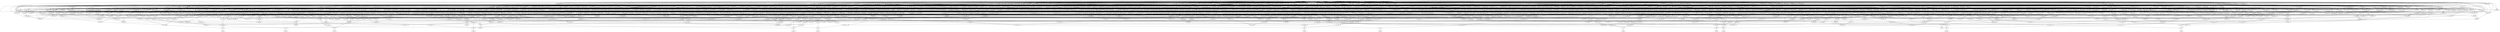 digraph G {
    "new_n31_" -> "o_1_";
    "new_n127_" -> "o_1_";
    "new_n143_" -> "o_1_";
    "new_n32_" -> "new_n31_";
    "new_n92_" -> "new_n31_";
    "new_n107_" -> "new_n31_";
    "new_n33_" -> "new_n32_";
    "new_n70_" -> "new_n32_";
    "new_n84_" -> "new_n32_";
    "new_n34_" -> "new_n33_";
    "new_n53_" -> "new_n33_";
    "new_n63_" -> "new_n33_";
    "new_n44_" -> "new_n34_";
    "new_n49_" -> "new_n34_";
    "new_n35_" -> "new_n34_";
    "new_n43_" -> "new_n35_";
    "new_n40_" -> "new_n35_";
    "new_n36_" -> "new_n35_";
    "new_n37_" -> "new_n36_";
    "new_n38_" -> "new_n36_";
    "new_n39_" -> "new_n36_";
    "i_7_" -> "new_n37_";
    "i_8_" -> "new_n37_";
    "i_2_" -> "new_n38_";
    "i_3_" -> "new_n38_";
    "i_0_" -> "new_n38_";
    "i_6_" -> "new_n39_";
    "i_5_" -> "new_n39_";
    "i_4_" -> "new_n39_";
    "new_n41_" -> "new_n40_";
    "new_n42_" -> "new_n40_";
    "i_1_" -> "new_n41_";
    "i_2_" -> "new_n41_";
    "i_0_" -> "new_n41_";
    "i_5_" -> "new_n42_";
    "i_3_" -> "new_n42_";
    "i_4_" -> "new_n42_";
    "i_6_" -> "new_n43_";
    "i_8_" -> "new_n43_";
    "i_7_" -> "new_n43_";
    "new_n45_" -> "new_n44_";
    "new_n47_" -> "new_n44_";
    "new_n46_" -> "new_n45_";
    "i_4_" -> "new_n45_";
    "i_8_" -> "new_n46_";
    "i_7_" -> "new_n46_";
    "new_n41_" -> "new_n47_";
    "new_n48_" -> "new_n47_";
    "i_6_" -> "new_n48_";
    "i_3_" -> "new_n48_";
    "new_n50_" -> "new_n49_";
    "new_n51_" -> "new_n49_";
    "new_n52_" -> "new_n49_";
    "i_0_" -> "new_n50_";
    "i_2_" -> "new_n50_";
    "i_1_" -> "new_n50_";
    "i_5_" -> "new_n51_";
    "i_3_" -> "new_n51_";
    "i_4_" -> "new_n51_";
    "i_7_" -> "new_n52_";
    "i_8_" -> "new_n52_";
    "i_6_" -> "new_n52_";
    "new_n62_" -> "new_n53_";
    "new_n59_" -> "new_n53_";
    "new_n54_" -> "new_n53_";
    "new_n55_" -> "new_n54_";
    "new_n58_" -> "new_n54_";
    "new_n56_" -> "new_n55_";
    "new_n57_" -> "new_n55_";
    "i_3_" -> "new_n56_";
    "i_4_" -> "new_n56_";
    "i_5_" -> "new_n56_";
    "i_1_" -> "new_n57_";
    "i_2_" -> "new_n57_";
    "i_0_" -> "new_n57_";
    "i_7_" -> "new_n58_";
    "i_8_" -> "new_n58_";
    "i_6_" -> "new_n58_";
    "i_7_" -> "new_n59_";
    "new_n61_" -> "new_n59_";
    "new_n60_" -> "new_n59_";
    "i_4_" -> "new_n60_";
    "i_5_" -> "new_n60_";
    "i_6_" -> "new_n61_";
    "i_8_" -> "new_n61_";
    "i_3_" -> "new_n62_";
    "i_2_" -> "new_n62_";
    "i_0_" -> "new_n62_";
    "new_n69_" -> "new_n63_";
    "new_n66_" -> "new_n63_";
    "new_n64_" -> "new_n63_";
    "new_n55_" -> "new_n64_";
    "new_n65_" -> "new_n64_";
    "i_7_" -> "new_n65_";
    "i_8_" -> "new_n65_";
    "i_6_" -> "new_n65_";
    "new_n67_" -> "new_n66_";
    "new_n68_" -> "new_n66_";
    "i_5_" -> "new_n67_";
    "i_3_" -> "new_n67_";
    "i_4_" -> "new_n67_";
    "i_1_" -> "new_n68_";
    "i_2_" -> "new_n68_";
    "i_0_" -> "new_n68_";
    "i_7_" -> "new_n69_";
    "i_6_" -> "new_n69_";
    "new_n79_" -> "new_n70_";
    "new_n81_" -> "new_n70_";
    "new_n71_" -> "new_n70_";
    "new_n76_" -> "new_n71_";
    "new_n74_" -> "new_n71_";
    "new_n72_" -> "new_n71_";
    "new_n73_" -> "new_n72_";
    "new_n58_" -> "new_n72_";
    "new_n51_" -> "new_n73_";
    "new_n57_" -> "new_n73_";
    "new_n41_" -> "new_n74_";
    "new_n75_" -> "new_n74_";
    "i_5_" -> "new_n75_";
    "i_4_" -> "new_n75_";
    "i_3_" -> "new_n75_";
    "new_n77_" -> "new_n76_";
    "new_n78_" -> "new_n76_";
    "i_8_" -> "new_n77_";
    "i_7_" -> "new_n77_";
    "i_6_" -> "new_n77_";
    "i_7_" -> "new_n78_";
    "i_6_" -> "new_n78_";
    "i_8_" -> "new_n78_";
    "new_n80_" -> "new_n79_";
    "new_n65_" -> "new_n79_";
    "new_n57_" -> "new_n80_";
    "new_n42_" -> "new_n80_";
    "new_n76_" -> "new_n81_";
    "new_n82_" -> "new_n81_";
    "new_n41_" -> "new_n82_";
    "new_n83_" -> "new_n82_";
    "i_4_" -> "new_n83_";
    "i_3_" -> "new_n83_";
    "i_5_" -> "new_n83_";
    "new_n88_" -> "new_n84_";
    "new_n89_" -> "new_n84_";
    "new_n85_" -> "new_n84_";
    "new_n87_" -> "new_n85_";
    "new_n66_" -> "new_n85_";
    "new_n86_" -> "new_n85_";
    "new_n74_" -> "new_n86_";
    "new_n65_" -> "new_n86_";
    "i_7_" -> "new_n87_";
    "i_6_" -> "new_n87_";
    "new_n40_" -> "new_n88_";
    "new_n58_" -> "new_n88_";
    "new_n90_" -> "new_n89_";
    "new_n77_" -> "new_n89_";
    "new_n56_" -> "new_n90_";
    "new_n91_" -> "new_n90_";
    "i_2_" -> "new_n91_";
    "i_0_" -> "new_n91_";
    "i_1_" -> "new_n91_";
    "new_n93_" -> "new_n92_";
    "new_n100_" -> "new_n92_";
    "new_n105_" -> "new_n92_";
    "new_n94_" -> "new_n93_";
    "new_n98_" -> "new_n93_";
    "new_n77_" -> "new_n94_";
    "new_n97_" -> "new_n94_";
    "new_n95_" -> "new_n94_";
    "new_n96_" -> "new_n95_";
    "new_n58_" -> "new_n95_";
    "new_n50_" -> "new_n96_";
    "new_n83_" -> "new_n96_";
    "new_n50_" -> "new_n97_";
    "new_n67_" -> "new_n97_";
    "new_n52_" -> "new_n98_";
    "new_n73_" -> "new_n98_";
    "new_n99_" -> "new_n98_";
    "new_n55_" -> "new_n99_";
    "new_n77_" -> "new_n99_";
    "new_n104_" -> "new_n100_";
    "new_n103_" -> "new_n100_";
    "new_n101_" -> "new_n100_";
    "new_n102_" -> "new_n101_";
    "new_n58_" -> "new_n101_";
    "new_n67_" -> "new_n102_";
    "new_n91_" -> "new_n102_";
    "new_n50_" -> "new_n103_";
    "new_n42_" -> "new_n103_";
    "i_7_" -> "new_n104_";
    "i_8_" -> "new_n104_";
    "i_6_" -> "new_n104_";
    "new_n104_" -> "new_n105_";
    "new_n73_" -> "new_n105_";
    "new_n106_" -> "new_n105_";
    "new_n68_" -> "new_n106_";
    "new_n83_" -> "new_n106_";
    "new_n58_" -> "new_n106_";
    "new_n108_" -> "new_n107_";
    "new_n120_" -> "new_n107_";
    "new_n124_" -> "new_n107_";
    "new_n113_" -> "new_n108_";
    "new_n118_" -> "new_n108_";
    "new_n109_" -> "new_n108_";
    "new_n43_" -> "new_n109_";
    "new_n96_" -> "new_n109_";
    "new_n110_" -> "new_n109_";
    "new_n111_" -> "new_n110_";
    "new_n112_" -> "new_n110_";
    "new_n52_" -> "new_n111_";
    "new_n68_" -> "new_n111_";
    "i_5_" -> "new_n112_";
    "i_3_" -> "new_n112_";
    "i_4_" -> "new_n112_";
    "new_n114_" -> "new_n113_";
    "new_n116_" -> "new_n113_";
    "new_n56_" -> "new_n114_";
    "new_n115_" -> "new_n114_";
    "i_6_" -> "new_n115_";
    "i_7_" -> "new_n115_";
    "new_n117_" -> "new_n116_";
    "new_n46_" -> "new_n116_";
    "i_2_" -> "new_n117_";
    "i_1_" -> "new_n117_";
    "i_0_" -> "new_n117_";
    "new_n119_" -> "new_n118_";
    "new_n52_" -> "new_n118_";
    "new_n51_" -> "new_n119_";
    "new_n91_" -> "new_n119_";
    "new_n77_" -> "new_n120_";
    "new_n103_" -> "new_n120_";
    "new_n121_" -> "new_n120_";
    "new_n122_" -> "new_n121_";
    "new_n69_" -> "new_n121_";
    "new_n57_" -> "new_n122_";
    "new_n123_" -> "new_n122_";
    "i_3_" -> "new_n123_";
    "i_5_" -> "new_n123_";
    "i_4_" -> "new_n123_";
    "new_n52_" -> "new_n124_";
    "new_n126_" -> "new_n124_";
    "new_n125_" -> "new_n124_";
    "new_n82_" -> "new_n125_";
    "new_n104_" -> "new_n125_";
    "new_n41_" -> "new_n126_";
    "new_n123_" -> "new_n126_";
    "new_n128_" -> "new_n127_";
    "new_n135_" -> "new_n127_";
    "new_n139_" -> "new_n127_";
    "new_n132_" -> "new_n128_";
    "new_n76_" -> "new_n128_";
    "new_n129_" -> "new_n128_";
    "new_n87_" -> "new_n129_";
    "new_n131_" -> "new_n129_";
    "new_n130_" -> "new_n129_";
    "new_n55_" -> "new_n130_";
    "new_n52_" -> "new_n130_";
    "new_n117_" -> "new_n131_";
    "new_n67_" -> "new_n131_";
    "new_n67_" -> "new_n132_";
    "new_n133_" -> "new_n132_";
    "new_n134_" -> "new_n132_";
    "i_7_" -> "new_n133_";
    "i_8_" -> "new_n133_";
    "i_1_" -> "new_n134_";
    "i_2_" -> "new_n134_";
    "new_n41_" -> "new_n135_";
    "new_n138_" -> "new_n135_";
    "new_n136_" -> "new_n135_";
    "new_n137_" -> "new_n136_";
    "new_n43_" -> "new_n136_";
    "new_n91_" -> "new_n137_";
    "new_n112_" -> "new_n137_";
    "i_6_" -> "new_n138_";
    "new_n46_" -> "new_n138_";
    "new_n60_" -> "new_n138_";
    "new_n140_" -> "new_n139_";
    "new_n142_" -> "new_n139_";
    "new_n141_" -> "new_n140_";
    "new_n77_" -> "new_n140_";
    "new_n112_" -> "new_n141_";
    "new_n68_" -> "new_n141_";
    "new_n104_" -> "new_n142_";
    "new_n68_" -> "new_n142_";
    "new_n83_" -> "new_n142_";
    "new_n147_" -> "new_n143_";
    "new_n152_" -> "new_n143_";
    "new_n144_" -> "new_n143_";
    "new_n104_" -> "new_n144_";
    "new_n74_" -> "new_n144_";
    "new_n145_" -> "new_n144_";
    "new_n146_" -> "new_n145_";
    "new_n77_" -> "new_n145_";
    "new_n50_" -> "new_n146_";
    "new_n56_" -> "new_n146_";
    "new_n148_" -> "new_n147_";
    "new_n150_" -> "new_n147_";
    "new_n151_" -> "new_n147_";
    "i_6_" -> "new_n148_";
    "new_n149_" -> "new_n148_";
    "i_5_" -> "new_n149_";
    "i_4_" -> "new_n149_";
    "i_7_" -> "new_n150_";
    "i_8_" -> "new_n150_";
    "i_1_" -> "new_n151_";
    "i_3_" -> "new_n151_";
    "i_0_" -> "new_n151_";
    "new_n153_" -> "new_n152_";
    "new_n78_" -> "new_n152_";
    "new_n51_" -> "new_n153_";
    "new_n117_" -> "new_n153_";
    "new_n155_" -> "o_2_";
    "new_n257_" -> "o_2_";
    "new_n300_" -> "o_2_";
    "new_n156_" -> "new_n155_";
    "new_n218_" -> "new_n155_";
    "new_n241_" -> "new_n155_";
    "new_n157_" -> "new_n156_";
    "new_n170_" -> "new_n156_";
    "new_n203_" -> "new_n156_";
    "new_n169_" -> "new_n157_";
    "new_n167_" -> "new_n157_";
    "new_n158_" -> "new_n157_";
    "new_n165_" -> "new_n158_";
    "new_n163_" -> "new_n158_";
    "new_n159_" -> "new_n158_";
    "new_n160_" -> "new_n159_";
    "new_n162_" -> "new_n159_";
    "new_n153_" -> "new_n160_";
    "new_n161_" -> "new_n160_";
    "i_8_" -> "new_n161_";
    "i_6_" -> "new_n161_";
    "i_7_" -> "new_n161_";
    "new_n126_" -> "new_n162_";
    "new_n43_" -> "new_n162_";
    "new_n164_" -> "new_n163_";
    "new_n37_" -> "new_n163_";
    "i_6_" -> "new_n164_";
    "new_n60_" -> "new_n164_";
    "i_3_" -> "new_n165_";
    "new_n166_" -> "new_n165_";
    "i_1_" -> "new_n166_";
    "i_0_" -> "new_n166_";
    "new_n168_" -> "new_n167_";
    "new_n74_" -> "new_n167_";
    "new_n161_" -> "new_n167_";
    "new_n57_" -> "new_n168_";
    "new_n112_" -> "new_n168_";
    "new_n78_" -> "new_n169_";
    "new_n68_" -> "new_n169_";
    "new_n83_" -> "new_n169_";
    "new_n171_" -> "new_n170_";
    "new_n180_" -> "new_n170_";
    "new_n197_" -> "new_n170_";
    "new_n177_" -> "new_n171_";
    "new_n179_" -> "new_n171_";
    "new_n172_" -> "new_n171_";
    "new_n173_" -> "new_n172_";
    "new_n176_" -> "new_n172_";
    "new_n174_" -> "new_n173_";
    "new_n175_" -> "new_n173_";
    "i_6_" -> "new_n173_";
    "new_n50_" -> "new_n174_";
    "new_n37_" -> "new_n174_";
    "i_3_" -> "new_n175_";
    "i_5_" -> "new_n175_";
    "new_n50_" -> "new_n176_";
    "new_n78_" -> "new_n176_";
    "new_n112_" -> "new_n176_";
    "i_5_" -> "new_n177_";
    "new_n48_" -> "new_n177_";
    "new_n178_" -> "new_n177_";
    "new_n91_" -> "new_n178_";
    "new_n161_" -> "new_n178_";
    "new_n78_" -> "new_n179_";
    "new_n91_" -> "new_n179_";
    "new_n83_" -> "new_n179_";
    "new_n181_" -> "new_n180_";
    "new_n189_" -> "new_n180_";
    "new_n193_" -> "new_n180_";
    "new_n186_" -> "new_n181_";
    "new_n188_" -> "new_n181_";
    "new_n182_" -> "new_n181_";
    "new_n52_" -> "new_n182_";
    "new_n183_" -> "new_n182_";
    "new_n185_" -> "new_n182_";
    "new_n83_" -> "new_n183_";
    "new_n184_" -> "new_n183_";
    "i_1_" -> "new_n184_";
    "i_0_" -> "new_n184_";
    "i_2_" -> "new_n184_";
    "new_n51_" -> "new_n185_";
    "new_n57_" -> "new_n185_";
    "new_n65_" -> "new_n185_";
    "new_n187_" -> "new_n186_";
    "new_n78_" -> "new_n186_";
    "new_n91_" -> "new_n187_";
    "new_n42_" -> "new_n187_";
    "new_n91_" -> "new_n188_";
    "new_n83_" -> "new_n188_";
    "new_n58_" -> "new_n188_";
    "new_n161_" -> "new_n189_";
    "new_n192_" -> "new_n189_";
    "new_n190_" -> "new_n189_";
    "new_n191_" -> "new_n190_";
    "new_n43_" -> "new_n190_";
    "new_n112_" -> "new_n191_";
    "new_n184_" -> "new_n191_";
    "new_n50_" -> "new_n192_";
    "new_n123_" -> "new_n192_";
    "new_n61_" -> "new_n193_";
    "new_n196_" -> "new_n193_";
    "new_n194_" -> "new_n193_";
    "new_n195_" -> "new_n194_";
    "new_n43_" -> "new_n194_";
    "new_n117_" -> "new_n195_";
    "new_n112_" -> "new_n195_";
    "new_n41_" -> "new_n196_";
    "new_n112_" -> "new_n196_";
    "new_n201_" -> "new_n197_";
    "new_n202_" -> "new_n197_";
    "new_n198_" -> "new_n197_";
    "new_n65_" -> "new_n198_";
    "new_n200_" -> "new_n198_";
    "new_n199_" -> "new_n198_";
    "new_n67_" -> "new_n199_";
    "new_n68_" -> "new_n199_";
    "new_n58_" -> "new_n199_";
    "new_n42_" -> "new_n200_";
    "new_n184_" -> "new_n200_";
    "new_n104_" -> "new_n201_";
    "new_n91_" -> "new_n201_";
    "new_n42_" -> "new_n201_";
    "new_n60_" -> "new_n202_";
    "new_n150_" -> "new_n202_";
    "new_n62_" -> "new_n202_";
    "new_n204_" -> "new_n203_";
    "new_n206_" -> "new_n203_";
    "new_n208_" -> "new_n203_";
    "new_n161_" -> "new_n204_";
    "new_n96_" -> "new_n204_";
    "new_n205_" -> "new_n204_";
    "new_n153_" -> "new_n205_";
    "new_n104_" -> "new_n205_";
    "new_n58_" -> "new_n206_";
    "new_n183_" -> "new_n206_";
    "new_n207_" -> "new_n206_";
    "new_n90_" -> "new_n207_";
    "new_n104_" -> "new_n207_";
    "new_n209_" -> "new_n208_";
    "new_n217_" -> "new_n208_";
    "new_n212_" -> "new_n208_";
    "new_n210_" -> "new_n209_";
    "i_2_" -> "new_n209_";
    "i_0_" -> "new_n209_";
    "new_n37_" -> "new_n210_";
    "new_n211_" -> "new_n210_";
    "i_5_" -> "new_n211_";
    "i_6_" -> "new_n211_";
    "i_4_" -> "new_n211_";
    "new_n214_" -> "new_n212_";
    "new_n213_" -> "new_n212_";
    "new_n215_" -> "new_n212_";
    "new_n69_" -> "new_n213_";
    "i_5_" -> "new_n213_";
    "new_n41_" -> "new_n214_";
    "new_n150_" -> "new_n214_";
    "new_n216_" -> "new_n215_";
    "new_n112_" -> "new_n215_";
    "new_n58_" -> "new_n215_";
    "i_0_" -> "new_n216_";
    "i_1_" -> "new_n216_";
    "new_n56_" -> "new_n217_";
    "new_n104_" -> "new_n217_";
    "new_n117_" -> "new_n217_";
    "new_n219_" -> "new_n218_";
    "new_n230_" -> "new_n218_";
    "new_n235_" -> "new_n218_";
    "new_n227_" -> "new_n219_";
    "new_n228_" -> "new_n219_";
    "new_n220_" -> "new_n219_";
    "i_3_" -> "new_n220_";
    "new_n225_" -> "new_n220_";
    "new_n221_" -> "new_n220_";
    "new_n43_" -> "new_n221_";
    "new_n224_" -> "new_n221_";
    "new_n222_" -> "new_n221_";
    "new_n223_" -> "new_n222_";
    "new_n104_" -> "new_n222_";
    "new_n51_" -> "new_n223_";
    "new_n68_" -> "new_n223_";
    "i_3_" -> "new_n224_";
    "new_n68_" -> "new_n224_";
    "i_4_" -> "new_n225_";
    "new_n58_" -> "new_n225_";
    "new_n226_" -> "new_n225_";
    "i_1_" -> "new_n226_";
    "i_0_" -> "new_n226_";
    "new_n103_" -> "new_n227_";
    "new_n52_" -> "new_n227_";
    "new_n229_" -> "new_n228_";
    "new_n42_" -> "new_n228_";
    "new_n77_" -> "new_n229_";
    "new_n117_" -> "new_n229_";
    "new_n231_" -> "new_n230_";
    "new_n233_" -> "new_n230_";
    "new_n114_" -> "new_n231_";
    "new_n232_" -> "new_n231_";
    "new_n68_" -> "new_n231_";
    "new_n148_" -> "new_n232_";
    "new_n133_" -> "new_n232_";
    "new_n234_" -> "new_n233_";
    "new_n115_" -> "new_n233_";
    "new_n50_" -> "new_n234_";
    "new_n112_" -> "new_n234_";
    "new_n236_" -> "new_n235_";
    "new_n239_" -> "new_n235_";
    "new_n237_" -> "new_n236_";
    "new_n238_" -> "new_n236_";
    "new_n117_" -> "new_n237_";
    "new_n133_" -> "new_n237_";
    "new_n48_" -> "new_n238_";
    "i_5_" -> "new_n238_";
    "new_n240_" -> "new_n239_";
    "new_n82_" -> "new_n239_";
    "new_n52_" -> "new_n239_";
    "new_n75_" -> "new_n240_";
    "new_n57_" -> "new_n240_";
    "new_n242_" -> "new_n241_";
    "new_n246_" -> "new_n241_";
    "new_n253_" -> "new_n241_";
    "new_n52_" -> "new_n242_";
    "new_n137_" -> "new_n242_";
    "new_n243_" -> "new_n242_";
    "new_n244_" -> "new_n243_";
    "new_n245_" -> "new_n243_";
    "new_n102_" -> "new_n244_";
    "new_n104_" -> "new_n244_";
    "new_n56_" -> "new_n245_";
    "new_n41_" -> "new_n245_";
    "new_n104_" -> "new_n245_";
    "new_n250_" -> "new_n246_";
    "new_n252_" -> "new_n246_";
    "new_n247_" -> "new_n246_";
    "new_n83_" -> "new_n247_";
    "new_n249_" -> "new_n247_";
    "new_n248_" -> "new_n247_";
    "new_n50_" -> "new_n248_";
    "new_n104_" -> "new_n248_";
    "new_n112_" -> "new_n248_";
    "new_n68_" -> "new_n249_";
    "new_n161_" -> "new_n249_";
    "new_n251_" -> "new_n250_";
    "new_n161_" -> "new_n250_";
    "new_n68_" -> "new_n251_";
    "new_n42_" -> "new_n251_";
    "new_n50_" -> "new_n252_";
    "new_n51_" -> "new_n252_";
    "new_n58_" -> "new_n252_";
    "new_n254_" -> "new_n253_";
    "new_n255_" -> "new_n253_";
    "new_n256_" -> "new_n253_";
    "new_n73_" -> "new_n254_";
    "new_n77_" -> "new_n254_";
    "new_n97_" -> "new_n255_";
    "new_n43_" -> "new_n255_";
    "new_n126_" -> "new_n256_";
    "new_n77_" -> "new_n256_";
    "new_n258_" -> "new_n257_";
    "new_n291_" -> "new_n257_";
    "new_n259_" -> "new_n258_";
    "new_n281_" -> "new_n258_";
    "new_n286_" -> "new_n258_";
    "new_n260_" -> "new_n259_";
    "new_n270_" -> "new_n259_";
    "new_n273_" -> "new_n259_";
    "new_n266_" -> "new_n260_";
    "new_n267_" -> "new_n260_";
    "new_n261_" -> "new_n260_";
    "new_n65_" -> "new_n261_";
    "new_n234_" -> "new_n261_";
    "new_n262_" -> "new_n261_";
    "new_n263_" -> "new_n262_";
    "new_n265_" -> "new_n262_";
    "i_1_" -> "new_n262_";
    "new_n46_" -> "new_n263_";
    "new_n264_" -> "new_n263_";
    "i_5_" -> "new_n264_";
    "i_4_" -> "new_n264_";
    "i_6_" -> "new_n264_";
    "i_3_" -> "new_n265_";
    "i_0_" -> "new_n265_";
    "new_n80_" -> "new_n266_";
    "new_n52_" -> "new_n266_";
    "new_n268_" -> "new_n267_";
    "new_n269_" -> "new_n267_";
    "i_1_" -> "new_n267_";
    "new_n133_" -> "new_n268_";
    "new_n211_" -> "new_n268_";
    "i_3_" -> "new_n269_";
    "i_2_" -> "new_n269_";
    "new_n78_" -> "new_n270_";
    "new_n168_" -> "new_n270_";
    "new_n271_" -> "new_n270_";
    "new_n272_" -> "new_n271_";
    "new_n52_" -> "new_n271_";
    "new_n67_" -> "new_n272_";
    "new_n57_" -> "new_n272_";
    "new_n69_" -> "new_n273_";
    "new_n280_" -> "new_n273_";
    "new_n274_" -> "new_n273_";
    "new_n279_" -> "new_n274_";
    "new_n277_" -> "new_n274_";
    "new_n275_" -> "new_n274_";
    "new_n117_" -> "new_n275_";
    "new_n115_" -> "new_n275_";
    "new_n276_" -> "new_n275_";
    "i_3_" -> "new_n276_";
    "i_4_" -> "new_n276_";
    "i_4_" -> "new_n277_";
    "i_7_" -> "new_n277_";
    "new_n278_" -> "new_n277_";
    "i_8_" -> "new_n278_";
    "i_6_" -> "new_n278_";
    "i_3_" -> "new_n279_";
    "i_1_" -> "new_n279_";
    "i_0_" -> "new_n279_";
    "new_n166_" -> "new_n280_";
    "new_n269_" -> "new_n280_";
    "i_5_" -> "new_n280_";
    "new_n115_" -> "new_n281_";
    "new_n285_" -> "new_n281_";
    "new_n282_" -> "new_n281_";
    "new_n150_" -> "new_n282_";
    "new_n284_" -> "new_n282_";
    "new_n283_" -> "new_n282_";
    "new_n237_" -> "new_n283_";
    "new_n39_" -> "new_n283_";
    "new_n75_" -> "new_n284_";
    "new_n117_" -> "new_n284_";
    "new_n75_" -> "new_n285_";
    "new_n184_" -> "new_n285_";
    "new_n289_" -> "new_n286_";
    "new_n290_" -> "new_n286_";
    "new_n287_" -> "new_n286_";
    "new_n69_" -> "new_n287_";
    "new_n223_" -> "new_n287_";
    "new_n288_" -> "new_n287_";
    "new_n80_" -> "new_n288_";
    "new_n78_" -> "new_n288_";
    "new_n90_" -> "new_n289_";
    "new_n133_" -> "new_n289_";
    "new_n116_" -> "new_n290_";
    "new_n83_" -> "new_n290_";
    "new_n297_" -> "new_n291_";
    "new_n292_" -> "new_n291_";
    "new_n298_" -> "new_n291_";
    "new_n293_" -> "new_n292_";
    "new_n294_" -> "new_n292_";
    "new_n296_" -> "new_n292_";
    "new_n40_" -> "new_n293_";
    "new_n104_" -> "new_n293_";
    "new_n295_" -> "new_n294_";
    "new_n77_" -> "new_n294_";
    "new_n67_" -> "new_n295_";
    "new_n184_" -> "new_n295_";
    "new_n168_" -> "new_n296_";
    "new_n65_" -> "new_n296_";
    "new_n263_" -> "new_n297_";
    "new_n62_" -> "new_n297_";
    "new_n161_" -> "new_n298_";
    "new_n103_" -> "new_n298_";
    "new_n299_" -> "new_n298_";
    "new_n77_" -> "new_n299_";
    "new_n75_" -> "new_n299_";
    "new_n68_" -> "new_n299_";
    "new_n301_" -> "new_n300_";
    "new_n349_" -> "new_n300_";
    "new_n372_" -> "new_n300_";
    "new_n302_" -> "new_n301_";
    "new_n315_" -> "new_n301_";
    "new_n326_" -> "new_n301_";
    "new_n303_" -> "new_n302_";
    "new_n309_" -> "new_n302_";
    "new_n311_" -> "new_n302_";
    "new_n304_" -> "new_n303_";
    "new_n306_" -> "new_n303_";
    "new_n104_" -> "new_n304_";
    "new_n191_" -> "new_n304_";
    "new_n305_" -> "new_n304_";
    "new_n178_" -> "new_n305_";
    "new_n83_" -> "new_n305_";
    "new_n133_" -> "new_n306_";
    "new_n97_" -> "new_n306_";
    "new_n307_" -> "new_n306_";
    "new_n308_" -> "new_n307_";
    "new_n65_" -> "new_n307_";
    "new_n50_" -> "new_n308_";
    "new_n75_" -> "new_n308_";
    "new_n58_" -> "new_n309_";
    "new_n191_" -> "new_n309_";
    "new_n310_" -> "new_n309_";
    "new_n74_" -> "new_n310_";
    "new_n52_" -> "new_n310_";
    "new_n69_" -> "new_n311_";
    "new_n314_" -> "new_n311_";
    "new_n312_" -> "new_n311_";
    "new_n313_" -> "new_n312_";
    "new_n57_" -> "new_n312_";
    "new_n37_" -> "new_n312_";
    "new_n276_" -> "new_n313_";
    "i_6_" -> "new_n313_";
    "new_n123_" -> "new_n314_";
    "new_n184_" -> "new_n314_";
    "new_n316_" -> "new_n315_";
    "new_n321_" -> "new_n315_";
    "new_n324_" -> "new_n315_";
    "new_n319_" -> "new_n316_";
    "new_n320_" -> "new_n316_";
    "new_n317_" -> "new_n316_";
    "new_n112_" -> "new_n317_";
    "new_n116_" -> "new_n317_";
    "new_n318_" -> "new_n317_";
    "new_n146_" -> "new_n318_";
    "new_n133_" -> "new_n318_";
    "new_n102_" -> "new_n319_";
    "new_n52_" -> "new_n319_";
    "new_n97_" -> "new_n320_";
    "new_n161_" -> "new_n320_";
    "new_n323_" -> "new_n321_";
    "new_n163_" -> "new_n321_";
    "new_n322_" -> "new_n321_";
    "new_n40_" -> "new_n322_";
    "new_n52_" -> "new_n322_";
    "new_n269_" -> "new_n323_";
    "i_0_" -> "new_n323_";
    "new_n161_" -> "new_n324_";
    "new_n126_" -> "new_n324_";
    "new_n325_" -> "new_n324_";
    "new_n75_" -> "new_n325_";
    "new_n37_" -> "new_n325_";
    "new_n68_" -> "new_n325_";
    "new_n327_" -> "new_n326_";
    "new_n336_" -> "new_n326_";
    "new_n328_" -> "new_n327_";
    "new_n331_" -> "new_n327_";
    "new_n334_" -> "new_n327_";
    "new_n60_" -> "new_n328_";
    "new_n111_" -> "new_n328_";
    "new_n329_" -> "new_n328_";
    "new_n330_" -> "new_n329_";
    "new_n175_" -> "new_n329_";
    "new_n117_" -> "new_n330_";
    "new_n58_" -> "new_n330_";
    "new_n52_" -> "new_n331_";
    "new_n195_" -> "new_n331_";
    "new_n332_" -> "new_n331_";
    "new_n323_" -> "new_n332_";
    "new_n333_" -> "new_n332_";
    "new_n58_" -> "new_n332_";
    "i_5_" -> "new_n333_";
    "i_4_" -> "new_n333_";
    "new_n77_" -> "new_n334_";
    "new_n191_" -> "new_n334_";
    "new_n335_" -> "new_n334_";
    "i_5_" -> "new_n335_";
    "new_n58_" -> "new_n335_";
    "new_n68_" -> "new_n335_";
    "new_n342_" -> "new_n336_";
    "new_n337_" -> "new_n336_";
    "new_n347_" -> "new_n336_";
    "new_n338_" -> "new_n337_";
    "new_n339_" -> "new_n337_";
    "new_n340_" -> "new_n337_";
    "new_n284_" -> "new_n338_";
    "new_n43_" -> "new_n338_";
    "new_n126_" -> "new_n339_";
    "new_n58_" -> "new_n339_";
    "new_n58_" -> "new_n340_";
    "new_n295_" -> "new_n340_";
    "new_n341_" -> "new_n340_";
    "new_n67_" -> "new_n341_";
    "new_n43_" -> "new_n341_";
    "new_n91_" -> "new_n341_";
    "new_n343_" -> "new_n342_";
    "i_8_" -> "new_n342_";
    "new_n62_" -> "new_n343_";
    "new_n148_" -> "new_n343_";
    "new_n344_" -> "new_n343_";
    "i_7_" -> "new_n344_";
    "new_n346_" -> "new_n344_";
    "new_n345_" -> "new_n344_";
    "i_5_" -> "new_n345_";
    "i_6_" -> "new_n345_";
    "i_3_" -> "new_n345_";
    "i_2_" -> "new_n346_";
    "i_1_" -> "new_n346_";
    "new_n348_" -> "new_n347_";
    "new_n119_" -> "new_n347_";
    "new_n58_" -> "new_n347_";
    "new_n41_" -> "new_n348_";
    "new_n67_" -> "new_n348_";
    "new_n350_" -> "new_n349_";
    "new_n361_" -> "new_n349_";
    "new_n366_" -> "new_n349_";
    "new_n351_" -> "new_n350_";
    "new_n357_" -> "new_n350_";
    "new_n359_" -> "new_n350_";
    "new_n355_" -> "new_n351_";
    "new_n356_" -> "new_n351_";
    "new_n352_" -> "new_n351_";
    "new_n115_" -> "new_n352_";
    "new_n308_" -> "new_n352_";
    "new_n353_" -> "new_n352_";
    "i_5_" -> "new_n353_";
    "new_n48_" -> "new_n353_";
    "new_n354_" -> "new_n353_";
    "new_n150_" -> "new_n354_";
    "new_n68_" -> "new_n354_";
    "new_n96_" -> "new_n355_";
    "new_n69_" -> "new_n355_";
    "new_n196_" -> "new_n356_";
    "new_n104_" -> "new_n356_";
    "new_n58_" -> "new_n357_";
    "new_n192_" -> "new_n357_";
    "new_n358_" -> "new_n357_";
    "new_n141_" -> "new_n358_";
    "new_n104_" -> "new_n358_";
    "new_n78_" -> "new_n359_";
    "new_n284_" -> "new_n359_";
    "new_n360_" -> "new_n359_";
    "new_n104_" -> "new_n360_";
    "new_n67_" -> "new_n360_";
    "new_n184_" -> "new_n360_";
    "new_n364_" -> "new_n361_";
    "new_n365_" -> "new_n361_";
    "new_n362_" -> "new_n361_";
    "new_n78_" -> "new_n362_";
    "new_n74_" -> "new_n362_";
    "new_n363_" -> "new_n362_";
    "new_n131_" -> "new_n363_";
    "new_n161_" -> "new_n363_";
    "new_n90_" -> "new_n364_";
    "new_n65_" -> "new_n364_";
    "new_n272_" -> "new_n365_";
    "new_n87_" -> "new_n365_";
    "new_n369_" -> "new_n366_";
    "new_n370_" -> "new_n366_";
    "new_n367_" -> "new_n366_";
    "new_n104_" -> "new_n367_";
    "new_n55_" -> "new_n367_";
    "new_n368_" -> "new_n367_";
    "new_n47_" -> "new_n368_";
    "new_n133_" -> "new_n368_";
    "i_4_" -> "new_n368_";
    "new_n114_" -> "new_n369_";
    "new_n41_" -> "new_n369_";
    "new_n37_" -> "new_n369_";
    "new_n117_" -> "new_n370_";
    "new_n371_" -> "new_n370_";
    "new_n42_" -> "new_n370_";
    "i_7_" -> "new_n371_";
    "i_6_" -> "new_n371_";
    "new_n373_" -> "new_n372_";
    "new_n384_" -> "new_n372_";
    "new_n394_" -> "new_n372_";
    "new_n382_" -> "new_n373_";
    "new_n377_" -> "new_n373_";
    "new_n374_" -> "new_n373_";
    "new_n42_" -> "new_n374_";
    "new_n178_" -> "new_n374_";
    "new_n375_" -> "new_n374_";
    "new_n376_" -> "new_n375_";
    "new_n269_" -> "new_n375_";
    "i_1_" -> "new_n375_";
    "new_n148_" -> "new_n376_";
    "new_n37_" -> "new_n376_";
    "new_n279_" -> "new_n377_";
    "new_n381_" -> "new_n377_";
    "new_n378_" -> "new_n377_";
    "new_n379_" -> "new_n378_";
    "new_n123_" -> "new_n378_";
    "i_2_" -> "new_n379_";
    "i_3_" -> "new_n379_";
    "new_n380_" -> "new_n379_";
    "i_7_" -> "new_n380_";
    "i_0_" -> "new_n380_";
    "new_n87_" -> "new_n381_";
    "i_8_" -> "new_n381_";
    "i_5_" -> "new_n381_";
    "new_n383_" -> "new_n382_";
    "new_n67_" -> "new_n382_";
    "new_n150_" -> "new_n383_";
    "new_n166_" -> "new_n383_";
    "new_n385_" -> "new_n384_";
    "new_n389_" -> "new_n384_";
    "new_n392_" -> "new_n384_";
    "i_7_" -> "new_n385_";
    "new_n386_" -> "new_n385_";
    "new_n388_" -> "new_n385_";
    "new_n387_" -> "new_n386_";
    "i_8_" -> "new_n386_";
    "i_6_" -> "new_n386_";
    "new_n56_" -> "new_n387_";
    "new_n184_" -> "new_n387_";
    "new_n97_" -> "new_n388_";
    "new_n150_" -> "new_n388_";
    "new_n69_" -> "new_n388_";
    "new_n390_" -> "new_n389_";
    "new_n391_" -> "new_n389_";
    "new_n80_" -> "new_n390_";
    "new_n77_" -> "new_n390_";
    "new_n192_" -> "new_n391_";
    "new_n78_" -> "new_n391_";
    "new_n42_" -> "new_n392_";
    "new_n111_" -> "new_n392_";
    "new_n393_" -> "new_n392_";
    "new_n348_" -> "new_n393_";
    "new_n52_" -> "new_n393_";
    "new_n397_" -> "new_n394_";
    "new_n399_" -> "new_n394_";
    "new_n395_" -> "new_n394_";
    "new_n77_" -> "new_n395_";
    "new_n223_" -> "new_n395_";
    "new_n396_" -> "new_n395_";
    "new_n97_" -> "new_n396_";
    "new_n104_" -> "new_n396_";
    "new_n398_" -> "new_n397_";
    "new_n52_" -> "new_n397_";
    "new_n117_" -> "new_n398_";
    "new_n83_" -> "new_n398_";
    "new_n400_" -> "new_n399_";
    "new_n133_" -> "new_n399_";
    "new_n264_" -> "new_n399_";
    "i_3_" -> "new_n400_";
    "new_n226_" -> "new_n400_";
    "new_n402_" -> "o_12_";
    "new_n464_" -> "o_12_";
    "new_n481_" -> "o_12_";
    "new_n403_" -> "new_n402_";
    "new_n436_" -> "new_n402_";
    "new_n455_" -> "new_n402_";
    "new_n404_" -> "new_n403_";
    "new_n423_" -> "new_n403_";
    "new_n429_" -> "new_n403_";
    "new_n405_" -> "new_n404_";
    "new_n407_" -> "new_n404_";
    "new_n421_" -> "new_n404_";
    "new_n356_" -> "new_n405_";
    "new_n365_" -> "new_n405_";
    "new_n406_" -> "new_n405_";
    "new_n152_" -> "new_n406_";
    "new_n113_" -> "new_n406_";
    "new_n408_" -> "new_n407_";
    "new_n410_" -> "new_n407_";
    "new_n412_" -> "new_n407_";
    "new_n65_" -> "new_n408_";
    "new_n195_" -> "new_n408_";
    "new_n409_" -> "new_n408_";
    "new_n330_" -> "new_n409_";
    "new_n112_" -> "new_n409_";
    "new_n51_" -> "new_n410_";
    "new_n354_" -> "new_n410_";
    "new_n411_" -> "new_n410_";
    "new_n96_" -> "new_n411_";
    "new_n52_" -> "new_n411_";
    "new_n413_" -> "new_n412_";
    "new_n417_" -> "new_n412_";
    "new_n419_" -> "new_n412_";
    "i_2_" -> "new_n413_";
    "new_n414_" -> "new_n413_";
    "new_n416_" -> "new_n413_";
    "i_4_" -> "new_n414_";
    "new_n415_" -> "new_n414_";
    "i_6_" -> "new_n415_";
    "i_3_" -> "new_n415_";
    "i_1_" -> "new_n416_";
    "i_0_" -> "new_n416_";
    "new_n59_" -> "new_n417_";
    "new_n418_" -> "new_n417_";
    "new_n265_" -> "new_n418_";
    "i_2_" -> "new_n418_";
    "new_n65_" -> "new_n419_";
    "new_n183_" -> "new_n419_";
    "new_n420_" -> "new_n419_";
    "new_n75_" -> "new_n420_";
    "new_n104_" -> "new_n420_";
    "new_n117_" -> "new_n420_";
    "new_n227_" -> "new_n421_";
    "new_n320_" -> "new_n421_";
    "new_n422_" -> "new_n421_";
    "new_n69_" -> "new_n422_";
    "new_n223_" -> "new_n422_";
    "new_n245_" -> "new_n422_";
    "new_n424_" -> "new_n423_";
    "new_n426_" -> "new_n423_";
    "new_n247_" -> "new_n423_";
    "new_n338_" -> "new_n424_";
    "new_n339_" -> "new_n424_";
    "new_n425_" -> "new_n424_";
    "new_n294_" -> "new_n425_";
    "new_n296_" -> "new_n425_";
    "new_n54_" -> "new_n426_";
    "new_n427_" -> "new_n426_";
    "i_1_" -> "new_n427_";
    "new_n69_" -> "new_n427_";
    "new_n428_" -> "new_n427_";
    "i_5_" -> "new_n428_";
    "i_8_" -> "new_n428_";
    "new_n265_" -> "new_n428_";
    "new_n430_" -> "new_n429_";
    "new_n433_" -> "new_n429_";
    "new_n298_" -> "new_n429_";
    "new_n431_" -> "new_n430_";
    "new_n432_" -> "new_n430_";
    "new_n183_" -> "new_n431_";
    "new_n78_" -> "new_n431_";
    "new_n68_" -> "new_n432_";
    "new_n58_" -> "new_n432_";
    "new_n123_" -> "new_n432_";
    "new_n194_" -> "new_n433_";
    "new_n169_" -> "new_n433_";
    "new_n434_" -> "new_n433_";
    "new_n77_" -> "new_n434_";
    "new_n96_" -> "new_n434_";
    "new_n435_" -> "new_n434_";
    "new_n78_" -> "new_n435_";
    "new_n68_" -> "new_n435_";
    "new_n123_" -> "new_n435_";
    "new_n437_" -> "new_n436_";
    "new_n447_" -> "new_n436_";
    "new_n450_" -> "new_n436_";
    "new_n438_" -> "new_n437_";
    "new_n443_" -> "new_n437_";
    "new_n441_" -> "new_n438_";
    "new_n442_" -> "new_n438_";
    "new_n439_" -> "new_n438_";
    "new_n43_" -> "new_n439_";
    "new_n295_" -> "new_n439_";
    "new_n440_" -> "new_n439_";
    "new_n80_" -> "new_n440_";
    "new_n58_" -> "new_n440_";
    "new_n52_" -> "new_n441_";
    "new_n57_" -> "new_n441_";
    "new_n83_" -> "new_n441_";
    "new_n50_" -> "new_n442_";
    "new_n78_" -> "new_n442_";
    "new_n42_" -> "new_n442_";
    "new_n444_" -> "new_n443_";
    "new_n446_" -> "new_n443_";
    "new_n65_" -> "new_n444_";
    "new_n55_" -> "new_n444_";
    "new_n445_" -> "new_n444_";
    "i_3_" -> "new_n445_";
    "new_n264_" -> "new_n445_";
    "new_n184_" -> "new_n445_";
    "new_n65_" -> "new_n446_";
    "new_n200_" -> "new_n446_";
    "new_n49_" -> "new_n446_";
    "new_n52_" -> "new_n447_";
    "new_n223_" -> "new_n447_";
    "new_n448_" -> "new_n447_";
    "new_n58_" -> "new_n448_";
    "new_n196_" -> "new_n448_";
    "new_n449_" -> "new_n448_";
    "new_n398_" -> "new_n449_";
    "new_n104_" -> "new_n449_";
    "new_n451_" -> "new_n450_";
    "new_n453_" -> "new_n450_";
    "new_n78_" -> "new_n451_";
    "new_n137_" -> "new_n451_";
    "new_n452_" -> "new_n451_";
    "new_n114_" -> "new_n452_";
    "new_n37_" -> "new_n452_";
    "new_n91_" -> "new_n452_";
    "new_n43_" -> "new_n453_";
    "new_n454_" -> "new_n453_";
    "new_n86_" -> "new_n453_";
    "new_n75_" -> "new_n454_";
    "new_n91_" -> "new_n454_";
    "new_n456_" -> "new_n455_";
    "new_n158_" -> "new_n455_";
    "new_n461_" -> "new_n455_";
    "new_n457_" -> "new_n456_";
    "new_n458_" -> "new_n456_";
    "new_n120_" -> "new_n457_";
    "new_n270_" -> "new_n457_";
    "new_n460_" -> "new_n458_";
    "new_n459_" -> "new_n458_";
    "new_n183_" -> "new_n459_";
    "new_n90_" -> "new_n459_";
    "new_n58_" -> "new_n459_";
    "new_n77_" -> "new_n460_";
    "new_n75_" -> "new_n460_";
    "new_n117_" -> "new_n460_";
    "new_n255_" -> "new_n461_";
    "new_n360_" -> "new_n461_";
    "new_n462_" -> "new_n461_";
    "new_n104_" -> "new_n462_";
    "new_n126_" -> "new_n462_";
    "new_n463_" -> "new_n462_";
    "new_n41_" -> "new_n463_";
    "new_n67_" -> "new_n463_";
    "new_n65_" -> "new_n463_";
    "new_n465_" -> "new_n464_";
    "new_n476_" -> "new_n464_";
    "new_n479_" -> "new_n464_";
    "new_n466_" -> "new_n465_";
    "new_n471_" -> "new_n465_";
    "new_n474_" -> "new_n465_";
    "new_n467_" -> "new_n466_";
    "new_n469_" -> "new_n466_";
    "new_n161_" -> "new_n467_";
    "new_n96_" -> "new_n467_";
    "new_n468_" -> "new_n467_";
    "new_n272_" -> "new_n468_";
    "new_n78_" -> "new_n468_";
    "new_n77_" -> "new_n469_";
    "new_n234_" -> "new_n469_";
    "new_n470_" -> "new_n469_";
    "new_n52_" -> "new_n470_";
    "new_n91_" -> "new_n470_";
    "new_n83_" -> "new_n470_";
    "new_n43_" -> "new_n471_";
    "new_n40_" -> "new_n471_";
    "new_n472_" -> "new_n471_";
    "i_3_" -> "new_n472_";
    "new_n184_" -> "new_n472_";
    "new_n473_" -> "new_n472_";
    "new_n60_" -> "new_n473_";
    "new_n150_" -> "new_n473_";
    "i_6_" -> "new_n473_";
    "new_n123_" -> "new_n474_";
    "new_n111_" -> "new_n474_";
    "new_n475_" -> "new_n474_";
    "new_n40_" -> "new_n475_";
    "new_n161_" -> "new_n475_";
    "new_n266_" -> "new_n476_";
    "new_n364_" -> "new_n476_";
    "new_n477_" -> "new_n476_";
    "new_n58_" -> "new_n477_";
    "new_n454_" -> "new_n477_";
    "new_n478_" -> "new_n477_";
    "new_n272_" -> "new_n478_";
    "new_n161_" -> "new_n478_";
    "new_n104_" -> "new_n479_";
    "new_n119_" -> "new_n479_";
    "new_n480_" -> "new_n479_";
    "new_n454_" -> "new_n480_";
    "new_n65_" -> "new_n480_";
    "new_n482_" -> "new_n481_";
    "new_n485_" -> "new_n481_";
    "new_n483_" -> "new_n482_";
    "new_n484_" -> "new_n482_";
    "new_n58_" -> "new_n483_";
    "new_n200_" -> "new_n483_";
    "new_n217_" -> "new_n483_";
    "new_n65_" -> "new_n484_";
    "new_n137_" -> "new_n484_";
    "new_n188_" -> "new_n484_";
    "new_n486_" -> "new_n485_";
    "new_n488_" -> "new_n485_";
    "new_n65_" -> "new_n486_";
    "new_n146_" -> "new_n486_";
    "new_n487_" -> "new_n486_";
    "new_n77_" -> "new_n487_";
    "new_n56_" -> "new_n487_";
    "new_n117_" -> "new_n487_";
    "new_n75_" -> "new_n488_";
    "new_n111_" -> "new_n488_";
    "new_n489_" -> "new_n488_";
    "new_n77_" -> "new_n489_";
    "new_n67_" -> "new_n489_";
    "new_n68_" -> "new_n489_";
    "new_n491_" -> "o_11_";
    "new_n529_" -> "o_11_";
    "new_n492_" -> "new_n491_";
    "new_n514_" -> "new_n491_";
    "new_n525_" -> "new_n491_";
    "new_n493_" -> "new_n492_";
    "new_n504_" -> "new_n492_";
    "new_n494_" -> "new_n493_";
    "new_n500_" -> "new_n493_";
    "new_n502_" -> "new_n493_";
    "new_n495_" -> "new_n494_";
    "new_n497_" -> "new_n494_";
    "new_n123_" -> "new_n495_";
    "new_n111_" -> "new_n495_";
    "new_n496_" -> "new_n495_";
    "new_n153_" -> "new_n496_";
    "new_n52_" -> "new_n496_";
    "new_n498_" -> "new_n497_";
    "new_n499_" -> "new_n497_";
    "new_n73_" -> "new_n498_";
    "new_n78_" -> "new_n498_";
    "new_n240_" -> "new_n499_";
    "new_n65_" -> "new_n499_";
    "new_n104_" -> "new_n500_";
    "new_n74_" -> "new_n500_";
    "new_n501_" -> "new_n500_";
    "new_n178_" -> "new_n501_";
    "new_n51_" -> "new_n501_";
    "new_n115_" -> "new_n502_";
    "new_n308_" -> "new_n502_";
    "new_n503_" -> "new_n502_";
    "new_n187_" -> "new_n503_";
    "new_n43_" -> "new_n503_";
    "new_n505_" -> "new_n504_";
    "new_n510_" -> "new_n504_";
    "new_n513_" -> "new_n504_";
    "new_n509_" -> "new_n505_";
    "new_n370_" -> "new_n505_";
    "new_n506_" -> "new_n505_";
    "new_n52_" -> "new_n506_";
    "new_n200_" -> "new_n506_";
    "new_n507_" -> "new_n506_";
    "new_n508_" -> "new_n507_";
    "new_n104_" -> "new_n507_";
    "new_n41_" -> "new_n508_";
    "new_n51_" -> "new_n508_";
    "new_n214_" -> "new_n509_";
    "new_n414_" -> "new_n509_";
    "new_n511_" -> "new_n510_";
    "new_n512_" -> "new_n510_";
    "new_n454_" -> "new_n511_";
    "new_n104_" -> "new_n511_";
    "new_n77_" -> "new_n512_";
    "new_n41_" -> "new_n512_";
    "new_n42_" -> "new_n512_";
    "new_n77_" -> "new_n513_";
    "new_n96_" -> "new_n513_";
    "new_n420_" -> "new_n513_";
    "new_n515_" -> "new_n514_";
    "new_n519_" -> "new_n514_";
    "new_n522_" -> "new_n514_";
    "new_n518_" -> "new_n515_";
    "new_n185_" -> "new_n515_";
    "new_n516_" -> "new_n515_";
    "new_n69_" -> "new_n516_";
    "new_n508_" -> "new_n516_";
    "new_n517_" -> "new_n516_";
    "new_n200_" -> "new_n517_";
    "new_n77_" -> "new_n517_";
    "new_n122_" -> "new_n518_";
    "new_n87_" -> "new_n518_";
    "new_n250_" -> "new_n519_";
    "new_n520_" -> "new_n519_";
    "new_n45_" -> "new_n520_";
    "new_n521_" -> "new_n520_";
    "new_n91_" -> "new_n521_";
    "i_6_" -> "new_n521_";
    "i_3_" -> "new_n521_";
    "new_n77_" -> "new_n522_";
    "new_n240_" -> "new_n522_";
    "new_n523_" -> "new_n522_";
    "new_n524_" -> "new_n523_";
    "new_n117_" -> "new_n523_";
    "new_n37_" -> "new_n524_";
    "new_n39_" -> "new_n524_";
    "new_n526_" -> "new_n525_";
    "new_n528_" -> "new_n525_";
    "new_n239_" -> "new_n525_";
    "new_n227_" -> "new_n526_";
    "new_n228_" -> "new_n526_";
    "new_n527_" -> "new_n526_";
    "new_n131_" -> "new_n527_";
    "new_n61_" -> "new_n527_";
    "new_n58_" -> "new_n528_";
    "new_n454_" -> "new_n528_";
    "new_n409_" -> "new_n528_";
    "new_n530_" -> "new_n529_";
    "new_n546_" -> "new_n529_";
    "new_n556_" -> "new_n529_";
    "new_n531_" -> "new_n530_";
    "new_n538_" -> "new_n530_";
    "new_n544_" -> "new_n530_";
    "new_n532_" -> "new_n531_";
    "new_n534_" -> "new_n531_";
    "new_n536_" -> "new_n531_";
    "new_n231_" -> "new_n532_";
    "new_n309_" -> "new_n532_";
    "new_n533_" -> "new_n532_";
    "new_n54_" -> "new_n533_";
    "new_n86_" -> "new_n533_";
    "new_n35_" -> "new_n533_";
    "new_n160_" -> "new_n534_";
    "new_n190_" -> "new_n534_";
    "new_n535_" -> "new_n534_";
    "new_n65_" -> "new_n535_";
    "new_n137_" -> "new_n535_";
    "new_n417_" -> "new_n535_";
    "new_n358_" -> "new_n536_";
    "new_n353_" -> "new_n536_";
    "new_n537_" -> "new_n536_";
    "new_n104_" -> "new_n537_";
    "new_n55_" -> "new_n537_";
    "new_n365_" -> "new_n537_";
    "new_n543_" -> "new_n538_";
    "new_n542_" -> "new_n538_";
    "new_n539_" -> "new_n538_";
    "new_n186_" -> "new_n539_";
    "new_n142_" -> "new_n539_";
    "new_n540_" -> "new_n539_";
    "new_n77_" -> "new_n540_";
    "new_n74_" -> "new_n540_";
    "new_n541_" -> "new_n540_";
    "new_n69_" -> "new_n541_";
    "new_n91_" -> "new_n541_";
    "new_n123_" -> "new_n541_";
    "new_n413_" -> "new_n542_";
    "new_n445_" -> "new_n542_";
    "new_n314_" -> "new_n543_";
    "new_n192_" -> "new_n543_";
    "new_n58_" -> "new_n543_";
    "new_n451_" -> "new_n544_";
    "new_n545_" -> "new_n544_";
    "new_n483_" -> "new_n544_";
    "new_n194_" -> "new_n545_";
    "new_n169_" -> "new_n545_";
    "new_n459_" -> "new_n545_";
    "new_n547_" -> "new_n546_";
    "new_n457_" -> "new_n546_";
    "new_n461_" -> "new_n546_";
    "new_n548_" -> "new_n547_";
    "new_n553_" -> "new_n547_";
    "new_n555_" -> "new_n547_";
    "new_n551_" -> "new_n548_";
    "new_n552_" -> "new_n548_";
    "new_n549_" -> "new_n548_";
    "new_n161_" -> "new_n549_";
    "new_n398_" -> "new_n549_";
    "new_n550_" -> "new_n549_";
    "new_n137_" -> "new_n550_";
    "new_n87_" -> "new_n550_";
    "new_n223_" -> "new_n551_";
    "new_n371_" -> "new_n551_";
    "new_n52_" -> "new_n552_";
    "new_n77_" -> "new_n552_";
    "new_n183_" -> "new_n552_";
    "new_n554_" -> "new_n553_";
    "new_n487_" -> "new_n553_";
    "new_n508_" -> "new_n554_";
    "new_n278_" -> "new_n554_";
    "new_n82_" -> "new_n555_";
    "new_n146_" -> "new_n555_";
    "new_n58_" -> "new_n555_";
    "new_n557_" -> "new_n556_";
    "new_n562_" -> "new_n556_";
    "new_n565_" -> "new_n556_";
    "new_n558_" -> "new_n557_";
    "new_n559_" -> "new_n557_";
    "new_n42_" -> "new_n558_";
    "new_n178_" -> "new_n558_";
    "new_n140_" -> "new_n558_";
    "new_n561_" -> "new_n559_";
    "new_n473_" -> "new_n559_";
    "new_n560_" -> "new_n559_";
    "new_n330_" -> "new_n560_";
    "new_n123_" -> "new_n560_";
    "i_3_" -> "new_n561_";
    "new_n134_" -> "new_n561_";
    "new_n83_" -> "new_n562_";
    "new_n249_" -> "new_n562_";
    "new_n563_" -> "new_n562_";
    "new_n363_" -> "new_n563_";
    "new_n564_" -> "new_n563_";
    "new_n102_" -> "new_n564_";
    "new_n65_" -> "new_n564_";
    "new_n566_" -> "new_n565_";
    "new_n568_" -> "new_n565_";
    "new_n319_" -> "new_n566_";
    "new_n320_" -> "new_n566_";
    "new_n567_" -> "new_n566_";
    "new_n58_" -> "new_n567_";
    "new_n168_" -> "new_n567_";
    "new_n176_" -> "new_n567_";
    "i_7_" -> "new_n568_";
    "new_n570_" -> "new_n568_";
    "new_n569_" -> "new_n568_";
    "new_n314_" -> "new_n569_";
    "new_n192_" -> "new_n569_";
    "new_n43_" -> "new_n569_";
    "new_n192_" -> "new_n570_";
    "i_8_" -> "new_n570_";
    "i_6_" -> "new_n570_";
    "new_n572_" -> "o_14_";
    "new_n603_" -> "o_14_";
    "new_n617_" -> "o_14_";
    "new_n573_" -> "new_n572_";
    "new_n585_" -> "new_n572_";
    "new_n601_" -> "new_n572_";
    "new_n574_" -> "new_n573_";
    "new_n143_" -> "new_n573_";
    "new_n230_" -> "new_n573_";
    "new_n584_" -> "new_n574_";
    "new_n580_" -> "new_n574_";
    "new_n575_" -> "new_n574_";
    "new_n527_" -> "new_n575_";
    "new_n579_" -> "new_n575_";
    "new_n576_" -> "new_n575_";
    "new_n77_" -> "new_n576_";
    "new_n168_" -> "new_n576_";
    "new_n577_" -> "new_n576_";
    "new_n238_" -> "new_n577_";
    "new_n578_" -> "new_n577_";
    "i_7_" -> "new_n577_";
    "new_n117_" -> "new_n578_";
    "i_8_" -> "new_n578_";
    "new_n249_" -> "new_n579_";
    "new_n67_" -> "new_n579_";
    "new_n58_" -> "new_n580_";
    "new_n314_" -> "new_n580_";
    "new_n581_" -> "new_n580_";
    "new_n583_" -> "new_n581_";
    "new_n265_" -> "new_n581_";
    "new_n582_" -> "new_n581_";
    "i_1_" -> "new_n582_";
    "new_n150_" -> "new_n582_";
    "i_7_" -> "new_n583_";
    "i_5_" -> "new_n583_";
    "i_4_" -> "new_n583_";
    "new_n37_" -> "new_n584_";
    "new_n112_" -> "new_n584_";
    "new_n184_" -> "new_n584_";
    "new_n586_" -> "new_n585_";
    "new_n592_" -> "new_n585_";
    "new_n597_" -> "new_n585_";
    "new_n587_" -> "new_n586_";
    "new_n588_" -> "new_n586_";
    "new_n590_" -> "new_n586_";
    "new_n387_" -> "new_n587_";
    "new_n413_" -> "new_n587_";
    "new_n369_" -> "new_n588_";
    "new_n589_" -> "new_n588_";
    "new_n50_" -> "new_n589_";
    "new_n78_" -> "new_n589_";
    "new_n51_" -> "new_n589_";
    "new_n58_" -> "new_n590_";
    "new_n285_" -> "new_n590_";
    "new_n591_" -> "new_n590_";
    "new_n104_" -> "new_n591_";
    "new_n117_" -> "new_n591_";
    "new_n123_" -> "new_n591_";
    "new_n595_" -> "new_n592_";
    "new_n596_" -> "new_n592_";
    "new_n593_" -> "new_n592_";
    "new_n43_" -> "new_n593_";
    "new_n119_" -> "new_n593_";
    "new_n594_" -> "new_n593_";
    "new_n153_" -> "new_n594_";
    "new_n87_" -> "new_n594_";
    "new_n126_" -> "new_n595_";
    "new_n65_" -> "new_n595_";
    "new_n78_" -> "new_n596_";
    "new_n57_" -> "new_n596_";
    "new_n83_" -> "new_n596_";
    "new_n79_" -> "new_n597_";
    "new_n600_" -> "new_n597_";
    "new_n598_" -> "new_n597_";
    "new_n65_" -> "new_n598_";
    "new_n599_" -> "new_n598_";
    "new_n72_" -> "new_n598_";
    "new_n91_" -> "new_n599_";
    "new_n83_" -> "new_n599_";
    "new_n91_" -> "new_n600_";
    "new_n58_" -> "new_n600_";
    "new_n123_" -> "new_n600_";
    "new_n557_" -> "new_n601_";
    "new_n602_" -> "new_n601_";
    "new_n568_" -> "new_n601_";
    "new_n509_" -> "new_n602_";
    "new_n370_" -> "new_n602_";
    "new_n563_" -> "new_n602_";
    "new_n514_" -> "new_n603_";
    "new_n604_" -> "new_n603_";
    "new_n613_" -> "new_n603_";
    "new_n605_" -> "new_n604_";
    "new_n608_" -> "new_n604_";
    "new_n612_" -> "new_n604_";
    "new_n358_" -> "new_n605_";
    "new_n411_" -> "new_n605_";
    "new_n606_" -> "new_n605_";
    "new_n554_" -> "new_n606_";
    "new_n607_" -> "new_n606_";
    "new_n168_" -> "new_n607_";
    "new_n52_" -> "new_n607_";
    "new_n58_" -> "new_n608_";
    "new_n192_" -> "new_n608_";
    "new_n609_" -> "new_n608_";
    "new_n610_" -> "new_n609_";
    "new_n611_" -> "new_n609_";
    "new_n60_" -> "new_n610_";
    "new_n37_" -> "new_n610_";
    "new_n415_" -> "new_n611_";
    "i_2_" -> "new_n611_";
    "i_0_" -> "new_n611_";
    "new_n43_" -> "new_n612_";
    "new_n454_" -> "new_n612_";
    "new_n460_" -> "new_n612_";
    "new_n292_" -> "new_n613_";
    "new_n614_" -> "new_n613_";
    "new_n616_" -> "new_n614_";
    "new_n615_" -> "new_n614_";
    "new_n104_" -> "new_n615_";
    "new_n508_" -> "new_n615_";
    "new_n179_" -> "new_n615_";
    "new_n249_" -> "new_n616_";
    "new_n75_" -> "new_n616_";
    "new_n618_" -> "new_n617_";
    "new_n624_" -> "new_n617_";
    "new_n632_" -> "new_n617_";
    "new_n619_" -> "new_n618_";
    "new_n620_" -> "new_n618_";
    "new_n623_" -> "new_n618_";
    "new_n430_" -> "new_n619_";
    "new_n539_" -> "new_n619_";
    "new_n239_" -> "new_n619_";
    "new_n228_" -> "new_n620_";
    "new_n622_" -> "new_n620_";
    "new_n621_" -> "new_n620_";
    "new_n65_" -> "new_n621_";
    "new_n146_" -> "new_n621_";
    "new_n475_" -> "new_n621_";
    "new_n348_" -> "new_n622_";
    "new_n58_" -> "new_n622_";
    "new_n288_" -> "new_n623_";
    "new_n356_" -> "new_n623_";
    "new_n392_" -> "new_n623_";
    "new_n625_" -> "new_n624_";
    "new_n629_" -> "new_n624_";
    "new_n630_" -> "new_n624_";
    "new_n626_" -> "new_n625_";
    "new_n627_" -> "new_n625_";
    "new_n310_" -> "new_n626_";
    "new_n319_" -> "new_n626_";
    "new_n77_" -> "new_n627_";
    "new_n183_" -> "new_n627_";
    "new_n628_" -> "new_n627_";
    "new_n75_" -> "new_n628_";
    "new_n78_" -> "new_n628_";
    "new_n68_" -> "new_n628_";
    "new_n58_" -> "new_n629_";
    "new_n119_" -> "new_n629_";
    "new_n550_" -> "new_n629_";
    "new_n58_" -> "new_n630_";
    "new_n82_" -> "new_n630_";
    "new_n631_" -> "new_n630_";
    "new_n146_" -> "new_n631_";
    "new_n52_" -> "new_n631_";
    "new_n633_" -> "new_n632_";
    "new_n634_" -> "new_n632_";
    "new_n635_" -> "new_n632_";
    "new_n502_" -> "new_n633_";
    "new_n497_" -> "new_n633_";
    "new_n58_" -> "new_n634_";
    "new_n191_" -> "new_n634_";
    "new_n427_" -> "new_n634_";
    "new_n77_" -> "new_n635_";
    "new_n308_" -> "new_n635_";
    "new_n636_" -> "new_n635_";
    "new_n330_" -> "new_n636_";
    "new_n83_" -> "new_n636_";
    "new_n638_" -> "o_13_";
    "new_n660_" -> "o_13_";
    "new_n639_" -> "new_n638_";
    "new_n585_" -> "new_n638_";
    "new_n656_" -> "new_n638_";
    "new_n640_" -> "new_n639_";
    "new_n650_" -> "new_n639_";
    "new_n652_" -> "new_n639_";
    "new_n641_" -> "new_n640_";
    "new_n644_" -> "new_n640_";
    "new_n646_" -> "new_n640_";
    "new_n501_" -> "new_n641_";
    "new_n643_" -> "new_n641_";
    "new_n642_" -> "new_n641_";
    "new_n161_" -> "new_n642_";
    "new_n398_" -> "new_n642_";
    "new_n631_" -> "new_n642_";
    "new_n50_" -> "new_n643_";
    "new_n56_" -> "new_n643_";
    "new_n58_" -> "new_n643_";
    "new_n478_" -> "new_n644_";
    "new_n472_" -> "new_n644_";
    "new_n645_" -> "new_n644_";
    "new_n104_" -> "new_n645_";
    "new_n191_" -> "new_n645_";
    "new_n233_" -> "new_n645_";
    "new_n648_" -> "new_n646_";
    "new_n647_" -> "new_n646_";
    "new_n443_" -> "new_n646_";
    "new_n117_" -> "new_n647_";
    "new_n163_" -> "new_n647_";
    "new_n607_" -> "new_n647_";
    "new_n649_" -> "new_n648_";
    "new_n78_" -> "new_n648_";
    "new_n68_" -> "new_n648_";
    "new_n75_" -> "new_n649_";
    "new_n123_" -> "new_n649_";
    "new_n651_" -> "new_n650_";
    "new_n392_" -> "new_n650_";
    "new_n347_" -> "new_n650_";
    "new_n448_" -> "new_n651_";
    "new_n298_" -> "new_n651_";
    "new_n653_" -> "new_n652_";
    "new_n654_" -> "new_n652_";
    "new_n655_" -> "new_n652_";
    "new_n145_" -> "new_n653_";
    "new_n179_" -> "new_n653_";
    "new_n287_" -> "new_n653_";
    "new_n248_" -> "new_n654_";
    "new_n245_" -> "new_n654_";
    "new_n52_" -> "new_n655_";
    "new_n183_" -> "new_n655_";
    "new_n188_" -> "new_n655_";
    "new_n438_" -> "new_n656_";
    "new_n657_" -> "new_n656_";
    "new_n659_" -> "new_n656_";
    "new_n293_" -> "new_n657_";
    "new_n266_" -> "new_n657_";
    "new_n658_" -> "new_n657_";
    "new_n211_" -> "new_n658_";
    "new_n354_" -> "new_n658_";
    "new_n496_" -> "new_n658_";
    "new_n104_" -> "new_n659_";
    "new_n55_" -> "new_n659_";
    "new_n469_" -> "new_n659_";
    "new_n661_" -> "new_n660_";
    "new_n669_" -> "new_n660_";
    "new_n673_" -> "new_n660_";
    "new_n662_" -> "new_n661_";
    "new_n665_" -> "new_n661_";
    "new_n666_" -> "new_n661_";
    "new_n113_" -> "new_n662_";
    "new_n579_" -> "new_n662_";
    "new_n663_" -> "new_n662_";
    "new_n52_" -> "new_n663_";
    "new_n200_" -> "new_n663_";
    "new_n664_" -> "new_n663_";
    "new_n183_" -> "new_n664_";
    "new_n65_" -> "new_n664_";
    "new_n338_" -> "new_n665_";
    "new_n364_" -> "new_n665_";
    "new_n667_" -> "new_n666_";
    "new_n668_" -> "new_n666_";
    "new_n387_" -> "new_n667_";
    "new_n65_" -> "new_n667_";
    "new_n148_" -> "new_n668_";
    "new_n150_" -> "new_n668_";
    "new_n38_" -> "new_n668_";
    "new_n670_" -> "new_n669_";
    "new_n510_" -> "new_n669_";
    "new_n635_" -> "new_n669_";
    "new_n671_" -> "new_n670_";
    "new_n672_" -> "new_n670_";
    "new_n41_" -> "new_n671_";
    "new_n524_" -> "new_n671_";
    "new_n616_" -> "new_n671_";
    "new_n77_" -> "new_n672_";
    "new_n168_" -> "new_n672_";
    "new_n339_" -> "new_n672_";
    "new_n674_" -> "new_n673_";
    "new_n479_" -> "new_n673_";
    "new_n567_" -> "new_n673_";
    "new_n467_" -> "new_n674_";
    "new_n488_" -> "new_n674_";
    "new_n676_" -> "o_16_";
    "new_n683_" -> "o_16_";
    "new_n687_" -> "o_16_";
    "new_n677_" -> "new_n676_";
    "new_n680_" -> "new_n676_";
    "new_n681_" -> "new_n676_";
    "new_n678_" -> "new_n677_";
    "new_n679_" -> "new_n677_";
    "new_n542_" -> "new_n677_";
    "new_n285_" -> "new_n678_";
    "new_n65_" -> "new_n678_";
    "new_n187_" -> "new_n679_";
    "new_n77_" -> "new_n679_";
    "new_n58_" -> "new_n680_";
    "new_n200_" -> "new_n680_";
    "new_n427_" -> "new_n680_";
    "new_n115_" -> "new_n681_";
    "new_n200_" -> "new_n681_";
    "new_n682_" -> "new_n681_";
    "new_n187_" -> "new_n682_";
    "new_n52_" -> "new_n682_";
    "new_n663_" -> "new_n683_";
    "new_n684_" -> "new_n683_";
    "new_n446_" -> "new_n683_";
    "new_n386_" -> "new_n684_";
    "new_n685_" -> "new_n684_";
    "new_n686_" -> "new_n684_";
    "new_n387_" -> "new_n685_";
    "new_n77_" -> "new_n685_";
    "new_n77_" -> "new_n686_";
    "new_n91_" -> "new_n686_";
    "new_n123_" -> "new_n686_";
    "new_n472_" -> "new_n687_";
    "new_n517_" -> "new_n687_";
    "new_n688_" -> "new_n687_";
    "new_n101_" -> "new_n688_";
    "new_n689_" -> "new_n688_";
    "new_n314_" -> "new_n689_";
    "new_n104_" -> "new_n689_";
    "new_n691_" -> "o_15_";
    "new_n683_" -> "o_15_";
    "new_n701_" -> "o_15_";
    "new_n692_" -> "new_n691_";
    "new_n694_" -> "new_n691_";
    "new_n698_" -> "new_n691_";
    "new_n693_" -> "new_n692_";
    "new_n542_" -> "new_n692_";
    "new_n634_" -> "new_n692_";
    "new_n431_" -> "new_n693_";
    "new_n470_" -> "new_n693_";
    "new_n304_" -> "new_n693_";
    "new_n696_" -> "new_n694_";
    "new_n697_" -> "new_n694_";
    "new_n695_" -> "new_n694_";
    "new_n58_" -> "new_n695_";
    "new_n200_" -> "new_n695_";
    "new_n480_" -> "new_n695_";
    "new_n295_" -> "new_n696_";
    "new_n65_" -> "new_n696_";
    "new_n104_" -> "new_n697_";
    "new_n91_" -> "new_n697_";
    "new_n123_" -> "new_n697_";
    "new_n699_" -> "new_n698_";
    "new_n484_" -> "new_n698_";
    "new_n77_" -> "new_n699_";
    "new_n191_" -> "new_n699_";
    "new_n700_" -> "new_n699_";
    "new_n295_" -> "new_n700_";
    "new_n78_" -> "new_n700_";
    "new_n702_" -> "new_n701_";
    "new_n705_" -> "new_n701_";
    "new_n707_" -> "new_n701_";
    "new_n472_" -> "new_n702_";
    "new_n517_" -> "new_n702_";
    "new_n703_" -> "new_n702_";
    "new_n52_" -> "new_n703_";
    "new_n191_" -> "new_n703_";
    "new_n704_" -> "new_n703_";
    "new_n67_" -> "new_n704_";
    "new_n161_" -> "new_n704_";
    "new_n184_" -> "new_n704_";
    "new_n115_" -> "new_n705_";
    "new_n200_" -> "new_n705_";
    "new_n706_" -> "new_n705_";
    "new_n599_" -> "new_n706_";
    "new_n43_" -> "new_n706_";
    "new_n161_" -> "new_n707_";
    "new_n183_" -> "new_n707_";
    "new_n708_" -> "new_n707_";
    "new_n599_" -> "new_n708_";
    "new_n87_" -> "new_n708_";
    "new_n710_" -> "o_18_";
    "new_n712_" -> "o_18_";
    "new_n715_" -> "o_18_";
    "new_n706_" -> "new_n710_";
    "new_n711_" -> "new_n710_";
    "new_n698_" -> "new_n710_";
    "new_n581_" -> "new_n711_";
    "new_n696_" -> "new_n711_";
    "new_n707_" -> "new_n712_";
    "new_n713_" -> "new_n712_";
    "new_n714_" -> "new_n712_";
    "new_n678_" -> "new_n713_";
    "new_n679_" -> "new_n713_";
    "new_n703_" -> "new_n713_";
    "new_n58_" -> "new_n714_";
    "new_n90_" -> "new_n714_";
    "new_n136_" -> "new_n714_";
    "new_n587_" -> "new_n715_";
    "new_n304_" -> "new_n715_";
    "new_n716_" -> "new_n715_";
    "new_n480_" -> "new_n716_";
    "new_n517_" -> "new_n716_";
    "new_n717_" -> "new_n716_";
    "new_n58_" -> "new_n717_";
    "new_n191_" -> "new_n717_";
    "new_n470_" -> "new_n717_";
    "new_n687_" -> "o_17_";
    "new_n719_" -> "o_17_";
    "new_n721_" -> "o_17_";
    "new_n720_" -> "new_n719_";
    "new_n697_" -> "new_n719_";
    "new_n542_" -> "new_n719_";
    "new_n387_" -> "new_n720_";
    "new_n52_" -> "new_n720_";
    "new_n431_" -> "new_n721_";
    "new_n682_" -> "new_n721_";
    "new_n714_" -> "new_n721_";
    "new_n723_" -> "o_10_";
    "new_n744_" -> "o_10_";
    "new_n764_" -> "o_10_";
    "new_n218_" -> "new_n723_";
    "new_n724_" -> "new_n723_";
    "new_n738_" -> "new_n723_";
    "new_n725_" -> "new_n724_";
    "new_n732_" -> "new_n724_";
    "new_n735_" -> "new_n724_";
    "new_n726_" -> "new_n725_";
    "new_n730_" -> "new_n725_";
    "new_n89_" -> "new_n726_";
    "new_n729_" -> "new_n726_";
    "new_n727_" -> "new_n726_";
    "new_n371_" -> "new_n727_";
    "new_n97_" -> "new_n727_";
    "new_n728_" -> "new_n727_";
    "new_n251_" -> "new_n728_";
    "new_n104_" -> "new_n728_";
    "new_n74_" -> "new_n729_";
    "new_n43_" -> "new_n729_";
    "new_n173_" -> "new_n730_";
    "new_n731_" -> "new_n730_";
    "new_n41_" -> "new_n731_";
    "new_n138_" -> "new_n731_";
    "new_n201_" -> "new_n731_";
    "new_n503_" -> "new_n732_";
    "new_n498_" -> "new_n732_";
    "new_n733_" -> "new_n732_";
    "new_n61_" -> "new_n733_";
    "new_n200_" -> "new_n733_";
    "new_n734_" -> "new_n733_";
    "new_n66_" -> "new_n734_";
    "new_n78_" -> "new_n734_";
    "new_n161_" -> "new_n735_";
    "new_n74_" -> "new_n735_";
    "new_n736_" -> "new_n735_";
    "new_n65_" -> "new_n736_";
    "new_n191_" -> "new_n736_";
    "new_n737_" -> "new_n736_";
    "new_n187_" -> "new_n737_";
    "new_n58_" -> "new_n737_";
    "new_n739_" -> "new_n738_";
    "new_n515_" -> "new_n738_";
    "new_n740_" -> "new_n738_";
    "new_n562_" -> "new_n739_";
    "new_n458_" -> "new_n739_";
    "new_n95_" -> "new_n740_";
    "new_n199_" -> "new_n740_";
    "new_n741_" -> "new_n740_";
    "new_n743_" -> "new_n741_";
    "new_n263_" -> "new_n741_";
    "new_n742_" -> "new_n741_";
    "new_n122_" -> "new_n742_";
    "new_n78_" -> "new_n742_";
    "i_0_" -> "new_n743_";
    "new_n269_" -> "new_n743_";
    "new_n258_" -> "new_n744_";
    "new_n745_" -> "new_n744_";
    "new_n752_" -> "new_n744_";
    "new_n746_" -> "new_n745_";
    "new_n749_" -> "new_n745_";
    "new_n750_" -> "new_n745_";
    "new_n356_" -> "new_n746_";
    "new_n747_" -> "new_n746_";
    "new_n104_" -> "new_n747_";
    "new_n119_" -> "new_n747_";
    "new_n748_" -> "new_n747_";
    "new_n251_" -> "new_n748_";
    "new_n65_" -> "new_n748_";
    "new_n278_" -> "new_n749_";
    "new_n90_" -> "new_n749_";
    "new_n696_" -> "new_n749_";
    "new_n46_" -> "new_n750_";
    "new_n454_" -> "new_n750_";
    "new_n751_" -> "new_n750_";
    "new_n313_" -> "new_n751_";
    "new_n133_" -> "new_n751_";
    "new_n184_" -> "new_n751_";
    "new_n753_" -> "new_n752_";
    "new_n756_" -> "new_n752_";
    "new_n760_" -> "new_n752_";
    "new_n754_" -> "new_n753_";
    "new_n755_" -> "new_n753_";
    "new_n102_" -> "new_n754_";
    "new_n78_" -> "new_n754_";
    "new_n308_" -> "new_n755_";
    "new_n52_" -> "new_n755_";
    "new_n68_" -> "new_n756_";
    "new_n757_" -> "new_n756_";
    "new_n759_" -> "new_n756_";
    "new_n758_" -> "new_n757_";
    "new_n46_" -> "new_n757_";
    "new_n60_" -> "new_n758_";
    "i_6_" -> "new_n758_";
    "new_n240_" -> "new_n759_";
    "new_n104_" -> "new_n759_";
    "new_n682_" -> "new_n760_";
    "new_n678_" -> "new_n760_";
    "new_n761_" -> "new_n760_";
    "new_n400_" -> "new_n761_";
    "new_n210_" -> "new_n761_";
    "new_n762_" -> "new_n761_";
    "new_n117_" -> "new_n762_";
    "new_n133_" -> "new_n762_";
    "new_n763_" -> "new_n762_";
    "i_5_" -> "new_n763_";
    "i_6_" -> "new_n763_";
    "i_4_" -> "new_n763_";
    "new_n765_" -> "new_n764_";
    "new_n789_" -> "new_n764_";
    "new_n800_" -> "new_n764_";
    "new_n766_" -> "new_n765_";
    "new_n768_" -> "new_n765_";
    "new_n775_" -> "new_n765_";
    "new_n767_" -> "new_n766_";
    "new_n558_" -> "new_n766_";
    "new_n483_" -> "new_n766_";
    "new_n500_" -> "new_n767_";
    "new_n590_" -> "new_n767_";
    "new_n342_" -> "new_n768_";
    "new_n311_" -> "new_n768_";
    "new_n769_" -> "new_n768_";
    "new_n98_" -> "new_n769_";
    "new_n770_" -> "new_n769_";
    "new_n772_" -> "new_n769_";
    "new_n83_" -> "new_n770_";
    "new_n57_" -> "new_n770_";
    "new_n771_" -> "new_n770_";
    "new_n610_" -> "new_n771_";
    "i_1_" -> "new_n771_";
    "i_2_" -> "new_n771_";
    "new_n104_" -> "new_n772_";
    "new_n773_" -> "new_n772_";
    "new_n774_" -> "new_n772_";
    "new_n134_" -> "new_n773_";
    "i_5_" -> "new_n773_";
    "i_4_" -> "new_n773_";
    "i_8_" -> "new_n774_";
    "new_n415_" -> "new_n774_";
    "new_n117_" -> "new_n774_";
    "new_n776_" -> "new_n775_";
    "new_n782_" -> "new_n775_";
    "new_n777_" -> "new_n776_";
    "new_n778_" -> "new_n776_";
    "new_n779_" -> "new_n776_";
    "new_n207_" -> "new_n777_";
    "new_n396_" -> "new_n777_";
    "new_n41_" -> "new_n778_";
    "new_n524_" -> "new_n778_";
    "new_n700_" -> "new_n778_";
    "new_n414_" -> "new_n779_";
    "new_n174_" -> "new_n779_";
    "new_n780_" -> "new_n779_";
    "new_n133_" -> "new_n780_";
    "new_n211_" -> "new_n780_";
    "new_n781_" -> "new_n780_";
    "i_1_" -> "new_n781_";
    "i_3_" -> "new_n781_";
    "i_2_" -> "new_n781_";
    "new_n666_" -> "new_n782_";
    "new_n783_" -> "new_n782_";
    "new_n784_" -> "new_n782_";
    "new_n77_" -> "new_n783_";
    "new_n103_" -> "new_n783_";
    "new_n64_" -> "new_n783_";
    "new_n785_" -> "new_n784_";
    "new_n787_" -> "new_n784_";
    "new_n151_" -> "new_n785_";
    "new_n786_" -> "new_n785_";
    "new_n442_" -> "new_n785_";
    "new_n149_" -> "new_n786_";
    "new_n61_" -> "new_n786_";
    "new_n161_" -> "new_n787_";
    "new_n192_" -> "new_n787_";
    "new_n788_" -> "new_n787_";
    "new_n77_" -> "new_n788_";
    "new_n117_" -> "new_n788_";
    "new_n123_" -> "new_n788_";
    "new_n790_" -> "new_n789_";
    "new_n796_" -> "new_n789_";
    "new_n798_" -> "new_n789_";
    "new_n791_" -> "new_n790_";
    "new_n793_" -> "new_n790_";
    "new_n794_" -> "new_n790_";
    "new_n579_" -> "new_n791_";
    "new_n607_" -> "new_n791_";
    "new_n792_" -> "new_n791_";
    "new_n560_" -> "new_n792_";
    "new_n643_" -> "new_n792_";
    "new_n161_" -> "new_n793_";
    "new_n103_" -> "new_n793_";
    "new_n417_" -> "new_n793_";
    "new_n104_" -> "new_n794_";
    "new_n126_" -> "new_n794_";
    "new_n795_" -> "new_n794_";
    "new_n234_" -> "new_n795_";
    "new_n77_" -> "new_n795_";
    "new_n297_" -> "new_n796_";
    "new_n339_" -> "new_n796_";
    "new_n797_" -> "new_n796_";
    "new_n323_" -> "new_n797_";
    "new_n163_" -> "new_n797_";
    "new_n319_" -> "new_n797_";
    "new_n375_" -> "new_n798_";
    "new_n368_" -> "new_n798_";
    "new_n799_" -> "new_n798_";
    "new_n42_" -> "new_n799_";
    "new_n111_" -> "new_n799_";
    "new_n215_" -> "new_n799_";
    "new_n801_" -> "new_n800_";
    "new_n806_" -> "new_n800_";
    "new_n810_" -> "new_n800_";
    "new_n804_" -> "new_n801_";
    "new_n805_" -> "new_n801_";
    "new_n802_" -> "new_n801_";
    "new_n78_" -> "new_n802_";
    "new_n55_" -> "new_n802_";
    "new_n803_" -> "new_n802_";
    "new_n561_" -> "new_n803_";
    "new_n46_" -> "new_n803_";
    "new_n39_" -> "new_n803_";
    "new_n238_" -> "new_n804_";
    "new_n50_" -> "new_n804_";
    "new_n150_" -> "new_n804_";
    "new_n141_" -> "new_n805_";
    "new_n161_" -> "new_n805_";
    "new_n679_" -> "new_n806_";
    "new_n708_" -> "new_n806_";
    "new_n807_" -> "new_n806_";
    "new_n808_" -> "new_n807_";
    "new_n809_" -> "new_n807_";
    "new_n200_" -> "new_n808_";
    "new_n104_" -> "new_n808_";
    "new_n87_" -> "new_n809_";
    "new_n56_" -> "new_n809_";
    "new_n68_" -> "new_n809_";
    "new_n811_" -> "new_n810_";
    "new_n817_" -> "new_n810_";
    "new_n819_" -> "new_n810_";
    "new_n812_" -> "new_n811_";
    "new_n813_" -> "new_n811_";
    "new_n815_" -> "new_n811_";
    "new_n238_" -> "new_n812_";
    "new_n41_" -> "new_n812_";
    "new_n37_" -> "new_n812_";
    "new_n46_" -> "new_n813_";
    "new_n211_" -> "new_n813_";
    "new_n814_" -> "new_n813_";
    "i_3_" -> "new_n814_";
    "i_1_" -> "new_n814_";
    "i_2_" -> "new_n814_";
    "new_n37_" -> "new_n815_";
    "new_n184_" -> "new_n815_";
    "new_n816_" -> "new_n815_";
    "i_5_" -> "new_n816_";
    "i_6_" -> "new_n816_";
    "i_3_" -> "new_n816_";
    "new_n58_" -> "new_n817_";
    "new_n74_" -> "new_n817_";
    "new_n818_" -> "new_n817_";
    "new_n400_" -> "new_n818_";
    "new_n60_" -> "new_n818_";
    "new_n133_" -> "new_n818_";
    "new_n52_" -> "new_n819_";
    "new_n454_" -> "new_n819_";
    "new_n820_" -> "new_n819_";
    "new_n46_" -> "new_n820_";
    "new_n184_" -> "new_n820_";
    "new_n763_" -> "new_n820_";
    "new_n822_" -> "o_9_";
    "new_n851_" -> "o_9_";
    "new_n898_" -> "o_9_";
    "new_n823_" -> "new_n822_";
    "new_n836_" -> "new_n822_";
    "new_n838_" -> "new_n822_";
    "new_n824_" -> "new_n823_";
    "new_n830_" -> "new_n823_";
    "new_n834_" -> "new_n823_";
    "new_n825_" -> "new_n824_";
    "new_n827_" -> "new_n824_";
    "new_n331_" -> "new_n825_";
    "new_n826_" -> "new_n825_";
    "new_n322_" -> "new_n826_";
    "new_n679_" -> "new_n826_";
    "new_n109_" -> "new_n827_";
    "new_n828_" -> "new_n827_";
    "new_n77_" -> "new_n828_";
    "new_n74_" -> "new_n828_";
    "new_n829_" -> "new_n828_";
    "new_n414_" -> "new_n829_";
    "new_n41_" -> "new_n829_";
    "new_n37_" -> "new_n829_";
    "new_n832_" -> "new_n830_";
    "new_n833_" -> "new_n830_";
    "new_n831_" -> "new_n830_";
    "new_n814_" -> "new_n831_";
    "new_n376_" -> "new_n831_";
    "new_n704_" -> "new_n831_";
    "new_n234_" -> "new_n832_";
    "new_n52_" -> "new_n832_";
    "new_n43_" -> "new_n833_";
    "new_n68_" -> "new_n833_";
    "i_3_" -> "new_n833_";
    "new_n207_" -> "new_n834_";
    "new_n399_" -> "new_n834_";
    "new_n835_" -> "new_n834_";
    "new_n78_" -> "new_n835_";
    "new_n55_" -> "new_n835_";
    "new_n341_" -> "new_n835_";
    "new_n837_" -> "new_n836_";
    "new_n735_" -> "new_n836_";
    "new_n746_" -> "new_n836_";
    "new_n297_" -> "new_n837_";
    "new_n694_" -> "new_n837_";
    "new_n298_" -> "new_n837_";
    "new_n839_" -> "new_n838_";
    "new_n843_" -> "new_n838_";
    "new_n562_" -> "new_n839_";
    "new_n840_" -> "new_n839_";
    "new_n842_" -> "new_n839_";
    "new_n570_" -> "new_n840_";
    "new_n841_" -> "new_n840_";
    "new_n672_" -> "new_n840_";
    "new_n195_" -> "new_n841_";
    "new_n69_" -> "new_n841_";
    "new_n52_" -> "new_n842_";
    "new_n82_" -> "new_n842_";
    "new_n236_" -> "new_n842_";
    "new_n844_" -> "new_n843_";
    "new_n845_" -> "new_n843_";
    "new_n659_" -> "new_n844_";
    "new_n459_" -> "new_n844_";
    "new_n846_" -> "new_n845_";
    "new_n848_" -> "new_n845_";
    "new_n606_" -> "new_n845_";
    "new_n847_" -> "new_n846_";
    "new_n265_" -> "new_n846_";
    "i_1_" -> "new_n846_";
    "new_n150_" -> "new_n847_";
    "new_n39_" -> "new_n847_";
    "new_n849_" -> "new_n848_";
    "new_n57_" -> "new_n848_";
    "new_n850_" -> "new_n848_";
    "i_8_" -> "new_n849_";
    "i_6_" -> "new_n849_";
    "i_4_" -> "new_n850_";
    "i_3_" -> "new_n850_";
    "new_n852_" -> "new_n851_";
    "new_n870_" -> "new_n851_";
    "new_n887_" -> "new_n851_";
    "new_n853_" -> "new_n852_";
    "new_n867_" -> "new_n852_";
    "new_n868_" -> "new_n852_";
    "new_n854_" -> "new_n853_";
    "new_n863_" -> "new_n853_";
    "new_n865_" -> "new_n853_";
    "new_n855_" -> "new_n854_";
    "new_n857_" -> "new_n854_";
    "new_n862_" -> "new_n854_";
    "new_n145_" -> "new_n855_";
    "new_n118_" -> "new_n855_";
    "new_n856_" -> "new_n855_";
    "new_n104_" -> "new_n856_";
    "new_n73_" -> "new_n856_";
    "new_n370_" -> "new_n856_";
    "new_n184_" -> "new_n857_";
    "new_n861_" -> "new_n857_";
    "new_n858_" -> "new_n857_";
    "new_n859_" -> "new_n858_";
    "new_n148_" -> "new_n858_";
    "new_n860_" -> "new_n858_";
    "new_n346_" -> "new_n859_";
    "i_7_" -> "new_n859_";
    "i_3_" -> "new_n859_";
    "new_n60_" -> "new_n860_";
    "new_n61_" -> "new_n860_";
    "new_n38_" -> "new_n860_";
    "i_5_" -> "new_n861_";
    "i_8_" -> "new_n861_";
    "new_n371_" -> "new_n861_";
    "new_n69_" -> "new_n862_";
    "new_n66_" -> "new_n862_";
    "new_n49_" -> "new_n862_";
    "new_n305_" -> "new_n863_";
    "new_n307_" -> "new_n863_";
    "new_n864_" -> "new_n863_";
    "new_n69_" -> "new_n864_";
    "new_n314_" -> "new_n864_";
    "new_n227_" -> "new_n864_";
    "new_n250_" -> "new_n865_";
    "new_n288_" -> "new_n865_";
    "new_n866_" -> "new_n865_";
    "new_n391_" -> "new_n866_";
    "new_n185_" -> "new_n866_";
    "new_n476_" -> "new_n867_";
    "new_n502_" -> "new_n867_";
    "new_n598_" -> "new_n867_";
    "new_n869_" -> "new_n868_";
    "new_n100_" -> "new_n868_";
    "new_n94_" -> "new_n868_";
    "new_n159_" -> "new_n869_";
    "new_n444_" -> "new_n869_";
    "new_n871_" -> "new_n870_";
    "new_n877_" -> "new_n870_";
    "new_n882_" -> "new_n870_";
    "new_n253_" -> "new_n871_";
    "new_n872_" -> "new_n871_";
    "new_n875_" -> "new_n871_";
    "new_n873_" -> "new_n872_";
    "new_n874_" -> "new_n872_";
    "new_n284_" -> "new_n873_";
    "new_n52_" -> "new_n873_";
    "i_5_" -> "new_n874_";
    "new_n77_" -> "new_n874_";
    "new_n561_" -> "new_n874_";
    "new_n578_" -> "new_n875_";
    "new_n313_" -> "new_n875_";
    "new_n876_" -> "new_n875_";
    "new_n138_" -> "new_n876_";
    "new_n418_" -> "new_n876_";
    "new_n880_" -> "new_n877_";
    "new_n881_" -> "new_n877_";
    "new_n878_" -> "new_n877_";
    "new_n174_" -> "new_n878_";
    "new_n148_" -> "new_n878_";
    "new_n879_" -> "new_n878_";
    "new_n75_" -> "new_n879_";
    "new_n57_" -> "new_n879_";
    "new_n43_" -> "new_n879_";
    "new_n454_" -> "new_n880_";
    "new_n61_" -> "new_n880_";
    "new_n150_" -> "new_n881_";
    "new_n62_" -> "new_n881_";
    "new_n211_" -> "new_n881_";
    "new_n883_" -> "new_n882_";
    "new_n884_" -> "new_n882_";
    "new_n885_" -> "new_n882_";
    "new_n272_" -> "new_n883_";
    "new_n65_" -> "new_n883_";
    "new_n119_" -> "new_n884_";
    "new_n77_" -> "new_n884_";
    "new_n83_" -> "new_n885_";
    "new_n111_" -> "new_n885_";
    "new_n886_" -> "new_n885_";
    "new_n117_" -> "new_n886_";
    "new_n37_" -> "new_n886_";
    "new_n42_" -> "new_n886_";
    "new_n888_" -> "new_n887_";
    "new_n893_" -> "new_n887_";
    "new_n896_" -> "new_n887_";
    "new_n889_" -> "new_n888_";
    "new_n891_" -> "new_n888_";
    "new_n892_" -> "new_n888_";
    "new_n498_" -> "new_n889_";
    "new_n579_" -> "new_n889_";
    "new_n890_" -> "new_n889_";
    "new_n77_" -> "new_n890_";
    "new_n308_" -> "new_n890_";
    "new_n600_" -> "new_n890_";
    "new_n58_" -> "new_n891_";
    "new_n82_" -> "new_n891_";
    "new_n475_" -> "new_n891_";
    "new_n58_" -> "new_n892_";
    "new_n168_" -> "new_n892_";
    "new_n551_" -> "new_n892_";
    "new_n751_" -> "new_n893_";
    "new_n895_" -> "new_n893_";
    "new_n894_" -> "new_n893_";
    "new_n58_" -> "new_n894_";
    "new_n74_" -> "new_n894_";
    "new_n803_" -> "new_n894_";
    "new_n398_" -> "new_n895_";
    "new_n65_" -> "new_n895_";
    "new_n648_" -> "new_n896_";
    "new_n682_" -> "new_n896_";
    "new_n897_" -> "new_n896_";
    "new_n808_" -> "new_n897_";
    "new_n686_" -> "new_n897_";
    "new_n899_" -> "new_n898_";
    "new_n915_" -> "new_n898_";
    "new_n900_" -> "new_n899_";
    "new_n906_" -> "new_n899_";
    "new_n908_" -> "new_n899_";
    "new_n901_" -> "new_n900_";
    "new_n904_" -> "new_n900_";
    "new_n731_" -> "new_n900_";
    "new_n902_" -> "new_n901_";
    "new_n903_" -> "new_n901_";
    "new_n400_" -> "new_n902_";
    "new_n757_" -> "new_n902_";
    "new_n432_" -> "new_n902_";
    "new_n46_" -> "new_n903_";
    "new_n240_" -> "new_n903_";
    "new_n420_" -> "new_n903_";
    "new_n58_" -> "new_n904_";
    "new_n308_" -> "new_n904_";
    "new_n905_" -> "new_n904_";
    "new_n174_" -> "new_n905_";
    "new_n850_" -> "new_n905_";
    "i_6_" -> "new_n905_";
    "new_n907_" -> "new_n906_";
    "new_n727_" -> "new_n906_";
    "new_n785_" -> "new_n906_";
    "new_n358_" -> "new_n907_";
    "new_n411_" -> "new_n907_";
    "new_n699_" -> "new_n907_";
    "new_n613_" -> "new_n908_";
    "new_n909_" -> "new_n908_";
    "new_n910_" -> "new_n909_";
    "new_n912_" -> "new_n909_";
    "new_n914_" -> "new_n909_";
    "new_n911_" -> "new_n910_";
    "new_n199_" -> "new_n910_";
    "new_n114_" -> "new_n911_";
    "i_1_" -> "new_n911_";
    "i_2_" -> "new_n911_";
    "new_n729_" -> "new_n912_";
    "new_n913_" -> "new_n912_";
    "new_n743_" -> "new_n913_";
    "new_n37_" -> "new_n913_";
    "new_n264_" -> "new_n913_";
    "new_n78_" -> "new_n914_";
    "new_n137_" -> "new_n914_";
    "new_n355_" -> "new_n914_";
    "new_n916_" -> "new_n915_";
    "new_n922_" -> "new_n915_";
    "new_n929_" -> "new_n915_";
    "new_n629_" -> "new_n916_";
    "new_n917_" -> "new_n916_";
    "new_n920_" -> "new_n916_";
    "new_n918_" -> "new_n917_";
    "new_n813_" -> "new_n917_";
    "new_n919_" -> "new_n917_";
    "new_n330_" -> "new_n918_";
    "new_n67_" -> "new_n918_";
    "new_n50_" -> "new_n919_";
    "new_n51_" -> "new_n919_";
    "new_n65_" -> "new_n919_";
    "new_n52_" -> "new_n920_";
    "new_n196_" -> "new_n920_";
    "new_n921_" -> "new_n920_";
    "new_n330_" -> "new_n921_";
    "new_n51_" -> "new_n921_";
    "new_n923_" -> "new_n922_";
    "new_n925_" -> "new_n922_";
    "new_n926_" -> "new_n922_";
    "new_n104_" -> "new_n923_";
    "new_n168_" -> "new_n923_";
    "new_n924_" -> "new_n923_";
    "new_n248_" -> "new_n924_";
    "new_n460_" -> "new_n924_";
    "new_n186_" -> "new_n925_";
    "new_n452_" -> "new_n925_";
    "new_n52_" -> "new_n926_";
    "new_n454_" -> "new_n926_";
    "new_n927_" -> "new_n926_";
    "new_n354_" -> "new_n927_";
    "new_n928_" -> "new_n927_";
    "new_n415_" -> "new_n928_";
    "i_5_" -> "new_n928_";
    "new_n930_" -> "new_n929_";
    "new_n935_" -> "new_n929_";
    "new_n936_" -> "new_n929_";
    "new_n931_" -> "new_n930_";
    "new_n932_" -> "new_n930_";
    "new_n933_" -> "new_n930_";
    "new_n191_" -> "new_n931_";
    "new_n78_" -> "new_n931_";
    "new_n103_" -> "new_n932_";
    "new_n58_" -> "new_n932_";
    "new_n278_" -> "new_n933_";
    "new_n82_" -> "new_n933_";
    "new_n934_" -> "new_n933_";
    "new_n51_" -> "new_n934_";
    "new_n37_" -> "new_n934_";
    "new_n184_" -> "new_n934_";
    "new_n78_" -> "new_n935_";
    "new_n284_" -> "new_n935_";
    "new_n805_" -> "new_n935_";
    "new_n58_" -> "new_n936_";
    "new_n314_" -> "new_n936_";
    "new_n667_" -> "new_n936_";
    "new_n938_" -> "o_7_";
    "new_n979_" -> "o_7_";
    "new_n939_" -> "new_n938_";
    "new_n955_" -> "new_n938_";
    "new_n967_" -> "new_n938_";
    "new_n940_" -> "new_n939_";
    "new_n942_" -> "new_n939_";
    "new_n947_" -> "new_n939_";
    "new_n941_" -> "new_n940_";
    "new_n235_" -> "new_n940_";
    "new_n246_" -> "new_n940_";
    "new_n566_" -> "new_n941_";
    "new_n730_" -> "new_n941_";
    "new_n943_" -> "new_n942_";
    "new_n945_" -> "new_n942_";
    "new_n946_" -> "new_n942_";
    "new_n509_" -> "new_n943_";
    "new_n570_" -> "new_n943_";
    "new_n944_" -> "new_n943_";
    "new_n564_" -> "new_n944_";
    "new_n554_" -> "new_n944_";
    "new_n503_" -> "new_n945_";
    "new_n686_" -> "new_n945_";
    "new_n734_" -> "new_n946_";
    "new_n704_" -> "new_n946_";
    "new_n948_" -> "new_n947_";
    "new_n953_" -> "new_n947_";
    "new_n954_" -> "new_n947_";
    "new_n951_" -> "new_n948_";
    "new_n952_" -> "new_n948_";
    "new_n949_" -> "new_n948_";
    "new_n56_" -> "new_n949_";
    "new_n237_" -> "new_n949_";
    "new_n950_" -> "new_n949_";
    "new_n137_" -> "new_n950_";
    "new_n849_" -> "new_n950_";
    "i_2_" -> "new_n951_";
    "new_n383_" -> "new_n951_";
    "new_n238_" -> "new_n951_";
    "new_n216_" -> "new_n952_";
    "new_n46_" -> "new_n952_";
    "new_n211_" -> "new_n952_";
    "new_n755_" -> "new_n953_";
    "new_n880_" -> "new_n953_";
    "new_n78_" -> "new_n954_";
    "new_n196_" -> "new_n954_";
    "new_n876_" -> "new_n954_";
    "new_n956_" -> "new_n955_";
    "new_n962_" -> "new_n955_";
    "new_n965_" -> "new_n955_";
    "new_n957_" -> "new_n956_";
    "new_n959_" -> "new_n956_";
    "new_n960_" -> "new_n956_";
    "new_n222_" -> "new_n957_";
    "new_n262_" -> "new_n957_";
    "new_n958_" -> "new_n957_";
    "new_n161_" -> "new_n958_";
    "new_n126_" -> "new_n958_";
    "new_n190_" -> "new_n958_";
    "new_n77_" -> "new_n959_";
    "new_n97_" -> "new_n959_";
    "new_n397_" -> "new_n959_";
    "new_n52_" -> "new_n960_";
    "new_n191_" -> "new_n960_";
    "new_n961_" -> "new_n960_";
    "new_n78_" -> "new_n961_";
    "new_n117_" -> "new_n961_";
    "new_n42_" -> "new_n961_";
    "new_n754_" -> "new_n962_";
    "new_n873_" -> "new_n962_";
    "new_n963_" -> "new_n962_";
    "new_n161_" -> "new_n963_";
    "new_n168_" -> "new_n963_";
    "new_n964_" -> "new_n963_";
    "new_n295_" -> "new_n964_";
    "new_n58_" -> "new_n964_";
    "new_n418_" -> "new_n965_";
    "new_n163_" -> "new_n965_";
    "new_n966_" -> "new_n965_";
    "new_n174_" -> "new_n966_";
    "new_n148_" -> "new_n966_";
    "new_n919_" -> "new_n966_";
    "new_n968_" -> "new_n967_";
    "new_n973_" -> "new_n967_";
    "new_n977_" -> "new_n967_";
    "new_n825_" -> "new_n968_";
    "new_n969_" -> "new_n968_";
    "new_n971_" -> "new_n969_";
    "new_n972_" -> "new_n969_";
    "new_n970_" -> "new_n969_";
    "new_n591_" -> "new_n970_";
    "new_n881_" -> "new_n970_";
    "new_n400_" -> "new_n971_";
    "new_n133_" -> "new_n971_";
    "new_n39_" -> "new_n971_";
    "new_n313_" -> "new_n972_";
    "new_n166_" -> "new_n972_";
    "new_n133_" -> "new_n972_";
    "new_n689_" -> "new_n973_";
    "new_n976_" -> "new_n973_";
    "new_n974_" -> "new_n973_";
    "new_n58_" -> "new_n974_";
    "new_n97_" -> "new_n974_";
    "new_n975_" -> "new_n974_";
    "new_n223_" -> "new_n975_";
    "new_n161_" -> "new_n975_";
    "new_n249_" -> "new_n976_";
    "new_n123_" -> "new_n976_";
    "new_n848_" -> "new_n977_";
    "new_n978_" -> "new_n977_";
    "new_n104_" -> "new_n978_";
    "new_n168_" -> "new_n978_";
    "new_n846_" -> "new_n978_";
    "new_n980_" -> "new_n979_";
    "new_n989_" -> "new_n979_";
    "new_n1012_" -> "new_n979_";
    "new_n745_" -> "new_n980_";
    "new_n981_" -> "new_n980_";
    "new_n291_" -> "new_n980_";
    "new_n844_" -> "new_n981_";
    "new_n982_" -> "new_n981_";
    "new_n983_" -> "new_n982_";
    "new_n986_" -> "new_n982_";
    "new_n987_" -> "new_n982_";
    "new_n46_" -> "new_n983_";
    "new_n348_" -> "new_n983_";
    "new_n984_" -> "new_n983_";
    "new_n150_" -> "new_n984_";
    "new_n122_" -> "new_n984_";
    "new_n985_" -> "new_n984_";
    "new_n117_" -> "new_n985_";
    "new_n42_" -> "new_n985_";
    "new_n58_" -> "new_n985_";
    "new_n77_" -> "new_n986_";
    "new_n82_" -> "new_n986_";
    "new_n480_" -> "new_n986_";
    "new_n67_" -> "new_n987_";
    "new_n111_" -> "new_n987_";
    "new_n988_" -> "new_n987_";
    "new_n56_" -> "new_n988_";
    "new_n41_" -> "new_n988_";
    "new_n52_" -> "new_n988_";
    "new_n990_" -> "new_n989_";
    "new_n997_" -> "new_n989_";
    "new_n999_" -> "new_n989_";
    "new_n991_" -> "new_n990_";
    "new_n910_" -> "new_n990_";
    "new_n995_" -> "new_n990_";
    "new_n992_" -> "new_n991_";
    "new_n994_" -> "new_n991_";
    "new_n58_" -> "new_n992_";
    "new_n280_" -> "new_n992_";
    "new_n993_" -> "new_n992_";
    "new_n758_" -> "new_n993_";
    "new_n37_" -> "new_n993_";
    "new_n91_" -> "new_n993_";
    "new_n65_" -> "new_n994_";
    "new_n195_" -> "new_n994_";
    "new_n432_" -> "new_n994_";
    "new_n161_" -> "new_n995_";
    "new_n191_" -> "new_n995_";
    "new_n996_" -> "new_n995_";
    "new_n348_" -> "new_n996_";
    "new_n104_" -> "new_n996_";
    "new_n998_" -> "new_n997_";
    "new_n783_" -> "new_n997_";
    "new_n925_" -> "new_n997_";
    "new_n935_" -> "new_n998_";
    "new_n912_" -> "new_n998_";
    "new_n1000_" -> "new_n999_";
    "new_n1006_" -> "new_n999_";
    "new_n1001_" -> "new_n1000_";
    "new_n1003_" -> "new_n1000_";
    "new_n1005_" -> "new_n1000_";
    "new_n781_" -> "new_n1001_";
    "new_n524_" -> "new_n1001_";
    "new_n1002_" -> "new_n1001_";
    "new_n45_" -> "new_n1002_";
    "new_n91_" -> "new_n1002_";
    "new_n48_" -> "new_n1002_";
    "new_n117_" -> "new_n1003_";
    "new_n163_" -> "new_n1003_";
    "new_n1004_" -> "new_n1003_";
    "new_n57_" -> "new_n1004_";
    "new_n46_" -> "new_n1004_";
    "new_n39_" -> "new_n1004_";
    "new_n77_" -> "new_n1005_";
    "new_n224_" -> "new_n1005_";
    "new_n194_" -> "new_n1005_";
    "new_n1007_" -> "new_n1006_";
    "new_n1009_" -> "new_n1006_";
    "new_n1010_" -> "new_n1006_";
    "new_n832_" -> "new_n1007_";
    "new_n169_" -> "new_n1007_";
    "new_n1008_" -> "new_n1007_";
    "new_n849_" -> "new_n1008_";
    "new_n251_" -> "new_n1008_";
    "new_n879_" -> "new_n1008_";
    "new_n65_" -> "new_n1009_";
    "new_n272_" -> "new_n1009_";
    "new_n360_" -> "new_n1009_";
    "new_n354_" -> "new_n1010_";
    "new_n164_" -> "new_n1010_";
    "new_n1011_" -> "new_n1010_";
    "new_n104_" -> "new_n1011_";
    "new_n149_" -> "new_n1011_";
    "new_n117_" -> "new_n1011_";
    "new_n1013_" -> "new_n1012_";
    "new_n1020_" -> "new_n1012_";
    "new_n1022_" -> "new_n1012_";
    "new_n1014_" -> "new_n1013_";
    "new_n1016_" -> "new_n1013_";
    "new_n1018_" -> "new_n1013_";
    "new_n471_" -> "new_n1014_";
    "new_n1015_" -> "new_n1014_";
    "new_n486_" -> "new_n1014_";
    "new_n54_" -> "new_n1015_";
    "new_n399_" -> "new_n1015_";
    "new_n347_" -> "new_n1015_";
    "new_n162_" -> "new_n1016_";
    "new_n244_" -> "new_n1016_";
    "new_n1017_" -> "new_n1016_";
    "new_n77_" -> "new_n1017_";
    "new_n191_" -> "new_n1017_";
    "new_n338_" -> "new_n1017_";
    "new_n228_" -> "new_n1018_";
    "new_n417_" -> "new_n1018_";
    "new_n1019_" -> "new_n1018_";
    "new_n75_" -> "new_n1019_";
    "new_n111_" -> "new_n1019_";
    "new_n442_" -> "new_n1019_";
    "new_n1021_" -> "new_n1020_";
    "new_n615_" -> "new_n1020_";
    "new_n627_" -> "new_n1020_";
    "new_n431_" -> "new_n1021_";
    "new_n682_" -> "new_n1021_";
    "new_n705_" -> "new_n1021_";
    "new_n1023_" -> "new_n1022_";
    "new_n510_" -> "new_n1022_";
    "new_n528_" -> "new_n1022_";
    "new_n497_" -> "new_n1023_";
    "new_n630_" -> "new_n1023_";
    "new_n1025_" -> "o_8_";
    "new_n1055_" -> "o_8_";
    "new_n1026_" -> "new_n1025_";
    "new_n1048_" -> "new_n1025_";
    "new_n1050_" -> "new_n1025_";
    "new_n1027_" -> "new_n1026_";
    "new_n1032_" -> "new_n1026_";
    "new_n1042_" -> "new_n1026_";
    "new_n1028_" -> "new_n1027_";
    "new_n1029_" -> "new_n1027_";
    "new_n1030_" -> "new_n1027_";
    "new_n841_" -> "new_n1028_";
    "new_n993_" -> "new_n1028_";
    "new_n954_" -> "new_n1028_";
    "new_n46_" -> "new_n1029_";
    "new_n240_" -> "new_n1029_";
    "new_n1002_" -> "new_n1029_";
    "new_n43_" -> "new_n1030_";
    "new_n314_" -> "new_n1030_";
    "new_n1031_" -> "new_n1030_";
    "new_n50_" -> "new_n1031_";
    "new_n37_" -> "new_n1031_";
    "new_n264_" -> "new_n1031_";
    "new_n1033_" -> "new_n1032_";
    "new_n1035_" -> "new_n1032_";
    "new_n1040_" -> "new_n1032_";
    "new_n320_" -> "new_n1033_";
    "new_n169_" -> "new_n1033_";
    "new_n1034_" -> "new_n1033_";
    "new_n296_" -> "new_n1034_";
    "new_n622_" -> "new_n1034_";
    "new_n1036_" -> "new_n1035_";
    "new_n1037_" -> "new_n1035_";
    "new_n1038_" -> "new_n1035_";
    "new_n52_" -> "new_n1036_";
    "new_n191_" -> "new_n1036_";
    "new_n595_" -> "new_n1036_";
    "new_n400_" -> "new_n1037_";
    "new_n210_" -> "new_n1037_";
    "new_n884_" -> "new_n1037_";
    "new_n511_" -> "new_n1038_";
    "new_n564_" -> "new_n1038_";
    "new_n1039_" -> "new_n1038_";
    "new_n43_" -> "new_n1039_";
    "new_n295_" -> "new_n1039_";
    "new_n541_" -> "new_n1039_";
    "new_n222_" -> "new_n1040_";
    "new_n664_" -> "new_n1040_";
    "new_n1041_" -> "new_n1040_";
    "new_n51_" -> "new_n1041_";
    "new_n354_" -> "new_n1041_";
    "new_n463_" -> "new_n1041_";
    "new_n614_" -> "new_n1042_";
    "new_n1043_" -> "new_n1042_";
    "new_n1044_" -> "new_n1043_";
    "new_n1047_" -> "new_n1043_";
    "new_n1045_" -> "new_n1043_";
    "new_n344_" -> "new_n1044_";
    "new_n428_" -> "new_n1044_";
    "new_n861_" -> "new_n1045_";
    "new_n521_" -> "new_n1045_";
    "new_n1046_" -> "new_n1045_";
    "new_n50_" -> "new_n1046_";
    "new_n150_" -> "new_n1046_";
    "new_n345_" -> "new_n1046_";
    "new_n52_" -> "new_n1047_";
    "new_n123_" -> "new_n1047_";
    "i_1_" -> "new_n1047_";
    "new_n1049_" -> "new_n1048_";
    "new_n740_" -> "new_n1048_";
    "new_n684_" -> "new_n1048_";
    "new_n732_" -> "new_n1049_";
    "new_n726_" -> "new_n1049_";
    "new_n1051_" -> "new_n1050_";
    "new_n1052_" -> "new_n1050_";
    "new_n1053_" -> "new_n1050_";
    "new_n205_" -> "new_n1051_";
    "new_n971_" -> "new_n1051_";
    "new_n978_" -> "new_n1051_";
    "new_n43_" -> "new_n1052_";
    "new_n119_" -> "new_n1052_";
    "new_n995_" -> "new_n1052_";
    "new_n1054_" -> "new_n1053_";
    "new_n820_" -> "new_n1053_";
    "new_n970_" -> "new_n1053_";
    "new_n313_" -> "new_n1054_";
    "new_n57_" -> "new_n1054_";
    "new_n46_" -> "new_n1054_";
    "new_n1056_" -> "new_n1055_";
    "new_n1062_" -> "new_n1055_";
    "new_n1075_" -> "new_n1055_";
    "new_n604_" -> "new_n1056_";
    "new_n1057_" -> "new_n1056_";
    "new_n525_" -> "new_n1056_";
    "new_n481_" -> "new_n1057_";
    "new_n1058_" -> "new_n1057_";
    "new_n920_" -> "new_n1058_";
    "new_n1059_" -> "new_n1058_";
    "new_n1010_" -> "new_n1058_";
    "new_n1060_" -> "new_n1059_";
    "new_n1061_" -> "new_n1059_";
    "new_n65_" -> "new_n1060_";
    "new_n234_" -> "new_n1060_";
    "new_n512_" -> "new_n1060_";
    "new_n46_" -> "new_n1061_";
    "new_n275_" -> "new_n1061_";
    "new_n596_" -> "new_n1061_";
    "new_n1063_" -> "new_n1062_";
    "new_n1071_" -> "new_n1062_";
    "new_n1073_" -> "new_n1062_";
    "new_n1064_" -> "new_n1063_";
    "new_n1066_" -> "new_n1063_";
    "new_n1069_" -> "new_n1063_";
    "new_n124_" -> "new_n1064_";
    "new_n243_" -> "new_n1064_";
    "new_n1065_" -> "new_n1064_";
    "new_n247_" -> "new_n1065_";
    "new_n324_" -> "new_n1065_";
    "new_n113_" -> "new_n1066_";
    "new_n118_" -> "new_n1066_";
    "new_n1067_" -> "new_n1066_";
    "new_n91_" -> "new_n1067_";
    "new_n1068_" -> "new_n1067_";
    "new_n130_" -> "new_n1067_";
    "new_n115_" -> "new_n1068_";
    "new_n175_" -> "new_n1068_";
    "new_n254_" -> "new_n1069_";
    "new_n252_" -> "new_n1069_";
    "new_n1070_" -> "new_n1069_";
    "new_n65_" -> "new_n1070_";
    "new_n200_" -> "new_n1070_";
    "new_n106_" -> "new_n1070_";
    "new_n1072_" -> "new_n1071_";
    "new_n747_" -> "new_n1071_";
    "new_n778_" -> "new_n1071_";
    "new_n831_" -> "new_n1072_";
    "new_n902_" -> "new_n1072_";
    "new_n1074_" -> "new_n1073_";
    "new_n471_" -> "new_n1073_";
    "new_n519_" -> "new_n1073_";
    "new_n317_" -> "new_n1074_";
    "new_n444_" -> "new_n1074_";
    "new_n844_" -> "new_n1075_";
    "new_n929_" -> "new_n1075_";
    "new_n1076_" -> "new_n1075_";
    "new_n1079_" -> "new_n1076_";
    "new_n1077_" -> "new_n1076_";
    "new_n1003_" -> "new_n1076_";
    "new_n951_" -> "new_n1077_";
    "new_n1078_" -> "new_n1077_";
    "new_n886_" -> "new_n1077_";
    "new_n268_" -> "new_n1078_";
    "new_n323_" -> "new_n1078_";
    "new_n849_" -> "new_n1079_";
    "new_n57_" -> "new_n1079_";
    "new_n83_" -> "new_n1079_";
    "new_n1081_" -> "o_5_";
    "new_n1095_" -> "o_5_";
    "new_n1131_" -> "o_5_";
    "new_n1082_" -> "new_n1081_";
    "new_n1084_" -> "new_n1081_";
    "new_n1086_" -> "new_n1081_";
    "new_n1083_" -> "new_n1082_";
    "new_n962_" -> "new_n1082_";
    "new_n973_" -> "new_n1082_";
    "new_n698_" -> "new_n1083_";
    "new_n830_" -> "new_n1083_";
    "new_n1085_" -> "new_n1084_";
    "new_n450_" -> "new_n1084_";
    "new_n566_" -> "new_n1084_";
    "new_n242_" -> "new_n1085_";
    "new_n458_" -> "new_n1085_";
    "new_n839_" -> "new_n1086_";
    "new_n1087_" -> "new_n1086_";
    "new_n1051_" -> "new_n1087_";
    "new_n1088_" -> "new_n1087_";
    "new_n1091_" -> "new_n1087_";
    "new_n1089_" -> "new_n1088_";
    "new_n1090_" -> "new_n1088_";
    "new_n400_" -> "new_n1089_";
    "new_n68_" -> "new_n1089_";
    "new_n757_" -> "new_n1089_";
    "new_n814_" -> "new_n1090_";
    "new_n138_" -> "new_n1090_";
    "new_n808_" -> "new_n1090_";
    "new_n1092_" -> "new_n1091_";
    "new_n1094_" -> "new_n1091_";
    "new_n294_" -> "new_n1092_";
    "new_n1093_" -> "new_n1092_";
    "new_n224_" -> "new_n1093_";
    "new_n213_" -> "new_n1093_";
    "new_n643_" -> "new_n1093_";
    "new_n761_" -> "new_n1094_";
    "new_n787_" -> "new_n1094_";
    "new_n1096_" -> "new_n1095_";
    "new_n1106_" -> "new_n1095_";
    "new_n1121_" -> "new_n1095_";
    "new_n1097_" -> "new_n1096_";
    "new_n1099_" -> "new_n1096_";
    "new_n1104_" -> "new_n1096_";
    "new_n1098_" -> "new_n1097_";
    "new_n328_" -> "new_n1097_";
    "new_n469_" -> "new_n1097_";
    "new_n506_" -> "new_n1098_";
    "new_n513_" -> "new_n1098_";
    "new_n1100_" -> "new_n1099_";
    "new_n1102_" -> "new_n1099_";
    "new_n736_" -> "new_n1100_";
    "new_n904_" -> "new_n1100_";
    "new_n1101_" -> "new_n1100_";
    "new_n1009_" -> "new_n1101_";
    "new_n1008_" -> "new_n1101_";
    "new_n606_" -> "new_n1102_";
    "new_n671_" -> "new_n1102_";
    "new_n1103_" -> "new_n1102_";
    "new_n338_" -> "new_n1103_";
    "new_n364_" -> "new_n1103_";
    "new_n779_" -> "new_n1103_";
    "new_n124_" -> "new_n1104_";
    "new_n321_" -> "new_n1104_";
    "new_n1105_" -> "new_n1104_";
    "new_n130_" -> "new_n1105_";
    "new_n88_" -> "new_n1105_";
    "new_n35_" -> "new_n1105_";
    "new_n1107_" -> "new_n1106_";
    "new_n1117_" -> "new_n1106_";
    "new_n1119_" -> "new_n1106_";
    "new_n1108_" -> "new_n1107_";
    "new_n1111_" -> "new_n1107_";
    "new_n1114_" -> "new_n1107_";
    "new_n1109_" -> "new_n1108_";
    "new_n1110_" -> "new_n1108_";
    "new_n163_" -> "new_n1109_";
    "new_n781_" -> "new_n1109_";
    "new_n229_" -> "new_n1110_";
    "new_n67_" -> "new_n1110_";
    "new_n1044_" -> "new_n1111_";
    "new_n1078_" -> "new_n1111_";
    "new_n1112_" -> "new_n1111_";
    "i_3_" -> "new_n1112_";
    "new_n225_" -> "new_n1112_";
    "new_n1113_" -> "new_n1112_";
    "i_3_" -> "new_n1113_";
    "new_n346_" -> "new_n1113_";
    "new_n847_" -> "new_n1113_";
    "new_n758_" -> "new_n1114_";
    "new_n1116_" -> "new_n1114_";
    "new_n1115_" -> "new_n1114_";
    "new_n928_" -> "new_n1115_";
    "new_n57_" -> "new_n1115_";
    "new_n37_" -> "new_n1115_";
    "i_7_" -> "new_n1116_";
    "new_n323_" -> "new_n1116_";
    "new_n685_" -> "new_n1117_";
    "new_n697_" -> "new_n1117_";
    "new_n1118_" -> "new_n1117_";
    "new_n46_" -> "new_n1118_";
    "new_n454_" -> "new_n1118_";
    "new_n708_" -> "new_n1118_";
    "new_n728_" -> "new_n1119_";
    "new_n755_" -> "new_n1119_";
    "new_n1120_" -> "new_n1119_";
    "new_n961_" -> "new_n1120_";
    "new_n985_" -> "new_n1120_";
    "new_n1122_" -> "new_n1121_";
    "new_n1124_" -> "new_n1121_";
    "new_n1129_" -> "new_n1121_";
    "new_n207_" -> "new_n1122_";
    "new_n194_" -> "new_n1122_";
    "new_n1123_" -> "new_n1122_";
    "new_n177_" -> "new_n1123_";
    "new_n256_" -> "new_n1123_";
    "new_n1125_" -> "new_n1124_";
    "new_n1127_" -> "new_n1124_";
    "new_n1128_" -> "new_n1124_";
    "new_n509_" -> "new_n1125_";
    "new_n489_" -> "new_n1125_";
    "new_n1126_" -> "new_n1125_";
    "new_n77_" -> "new_n1126_";
    "new_n65_" -> "new_n1126_";
    "new_n240_" -> "new_n1126_";
    "new_n393_" -> "new_n1127_";
    "new_n431_" -> "new_n1127_";
    "new_n52_" -> "new_n1128_";
    "new_n223_" -> "new_n1128_";
    "new_n472_" -> "new_n1128_";
    "new_n113_" -> "new_n1129_";
    "new_n369_" -> "new_n1129_";
    "new_n1130_" -> "new_n1129_";
    "new_n201_" -> "new_n1130_";
    "new_n199_" -> "new_n1130_";
    "new_n1132_" -> "new_n1131_";
    "new_n1138_" -> "new_n1131_";
    "new_n916_" -> "new_n1131_";
    "new_n1133_" -> "new_n1132_";
    "new_n1135_" -> "new_n1132_";
    "new_n1136_" -> "new_n1132_";
    "new_n950_" -> "new_n1133_";
    "new_n809_" -> "new_n1133_";
    "new_n1134_" -> "new_n1133_";
    "new_n396_" -> "new_n1134_";
    "new_n742_" -> "new_n1134_";
    "new_n884_" -> "new_n1135_";
    "new_n142_" -> "new_n1135_";
    "new_n67_" -> "new_n1136_";
    "new_n178_" -> "new_n1136_";
    "new_n1137_" -> "new_n1136_";
    "new_n148_" -> "new_n1137_";
    "new_n116_" -> "new_n1137_";
    "new_n1139_" -> "new_n1138_";
    "new_n462_" -> "new_n1138_";
    "new_n1010_" -> "new_n1138_";
    "new_n390_" -> "new_n1139_";
    "new_n759_" -> "new_n1139_";
    "new_n1140_" -> "new_n1139_";
    "new_n77_" -> "new_n1140_";
    "new_n192_" -> "new_n1140_";
    "new_n895_" -> "new_n1140_";
    "new_n1142_" -> "o_6_";
    "new_n1144_" -> "o_6_";
    "new_n1172_" -> "o_6_";
    "new_n955_" -> "new_n1142_";
    "new_n843_" -> "new_n1142_";
    "new_n1143_" -> "new_n1142_";
    "new_n1133_" -> "new_n1143_";
    "new_n1077_" -> "new_n1143_";
    "new_n1094_" -> "new_n1143_";
    "new_n1145_" -> "new_n1144_";
    "new_n1168_" -> "new_n1144_";
    "new_n1170_" -> "new_n1144_";
    "new_n1146_" -> "new_n1145_";
    "new_n1152_" -> "new_n1145_";
    "new_n1158_" -> "new_n1145_";
    "new_n1147_" -> "new_n1146_";
    "new_n1149_" -> "new_n1146_";
    "new_n1150_" -> "new_n1146_";
    "new_n804_" -> "new_n1147_";
    "new_n815_" -> "new_n1147_";
    "new_n1148_" -> "new_n1147_";
    "new_n58_" -> "new_n1148_";
    "new_n308_" -> "new_n1148_";
    "new_n880_" -> "new_n1148_";
    "new_n975_" -> "new_n1149_";
    "new_n988_" -> "new_n1149_";
    "i_1_" -> "new_n1150_";
    "new_n210_" -> "new_n1150_";
    "new_n1151_" -> "new_n1150_";
    "new_n308_" -> "new_n1151_";
    "new_n87_" -> "new_n1151_";
    "new_n447_" -> "new_n1152_";
    "new_n1153_" -> "new_n1152_";
    "new_n1155_" -> "new_n1152_";
    "new_n78_" -> "new_n1153_";
    "new_n82_" -> "new_n1153_";
    "new_n1154_" -> "new_n1153_";
    "new_n76_" -> "new_n1154_";
    "new_n196_" -> "new_n1154_";
    "new_n226_" -> "new_n1155_";
    "new_n163_" -> "new_n1155_";
    "new_n1156_" -> "new_n1155_";
    "new_n400_" -> "new_n1156_";
    "new_n1157_" -> "new_n1156_";
    "new_n42_" -> "new_n1156_";
    "i_8_" -> "new_n1157_";
    "new_n380_" -> "new_n1157_";
    "new_n1159_" -> "new_n1158_";
    "new_n1161_" -> "new_n1158_";
    "new_n1166_" -> "new_n1158_";
    "new_n517_" -> "new_n1159_";
    "new_n520_" -> "new_n1159_";
    "new_n1160_" -> "new_n1159_";
    "new_n478_" -> "new_n1160_";
    "new_n643_" -> "new_n1160_";
    "new_n1162_" -> "new_n1161_";
    "new_n1163_" -> "new_n1161_";
    "new_n1164_" -> "new_n1161_";
    "new_n700_" -> "new_n1162_";
    "new_n706_" -> "new_n1162_";
    "new_n161_" -> "new_n1163_";
    "new_n183_" -> "new_n1163_";
    "new_n720_" -> "new_n1163_";
    "new_n499_" -> "new_n1164_";
    "new_n577_" -> "new_n1164_";
    "new_n1165_" -> "new_n1164_";
    "new_n285_" -> "new_n1165_";
    "new_n599_" -> "new_n1165_";
    "new_n65_" -> "new_n1165_";
    "new_n411_" -> "new_n1166_";
    "new_n664_" -> "new_n1166_";
    "new_n1167_" -> "new_n1166_";
    "new_n432_" -> "new_n1167_";
    "new_n441_" -> "new_n1167_";
    "new_n1169_" -> "new_n1168_";
    "new_n746_" -> "new_n1168_";
    "new_n730_" -> "new_n1168_";
    "new_n840_" -> "new_n1169_";
    "new_n1053_" -> "new_n1169_";
    "new_n1171_" -> "new_n1170_";
    "new_n602_" -> "new_n1170_";
    "new_n482_" -> "new_n1170_";
    "new_n657_" -> "new_n1171_";
    "new_n614_" -> "new_n1171_";
    "new_n1173_" -> "new_n1172_";
    "new_n1183_" -> "new_n1172_";
    "new_n1191_" -> "new_n1172_";
    "new_n1174_" -> "new_n1173_";
    "new_n1176_" -> "new_n1173_";
    "new_n1180_" -> "new_n1173_";
    "new_n1175_" -> "new_n1174_";
    "new_n826_" -> "new_n1174_";
    "new_n835_" -> "new_n1174_";
    "new_n992_" -> "new_n1175_";
    "new_n1005_" -> "new_n1175_";
    "new_n922_" -> "new_n1176_";
    "new_n1177_" -> "new_n1176_";
    "new_n1178_" -> "new_n1177_";
    "new_n1179_" -> "new_n1177_";
    "new_n903_" -> "new_n1177_";
    "new_n832_" -> "new_n1178_";
    "new_n169_" -> "new_n1178_";
    "new_n113_" -> "new_n1179_";
    "new_n579_" -> "new_n1179_";
    "new_n462_" -> "new_n1179_";
    "new_n1089_" -> "new_n1180_";
    "new_n1181_" -> "new_n1180_";
    "new_n1061_" -> "new_n1180_";
    "new_n52_" -> "new_n1181_";
    "new_n195_" -> "new_n1181_";
    "new_n1182_" -> "new_n1181_";
    "new_n414_" -> "new_n1182_";
    "new_n50_" -> "new_n1182_";
    "i_7_" -> "new_n1182_";
    "new_n1184_" -> "new_n1183_";
    "new_n1187_" -> "new_n1183_";
    "new_n1189_" -> "new_n1183_";
    "new_n1185_" -> "new_n1184_";
    "new_n63_" -> "new_n1184_";
    "new_n105_" -> "new_n1184_";
    "new_n118_" -> "new_n1185_";
    "new_n36_" -> "new_n1185_";
    "new_n1186_" -> "new_n1185_";
    "new_n52_" -> "new_n1186_";
    "new_n126_" -> "new_n1186_";
    "new_n365_" -> "new_n1186_";
    "new_n205_" -> "new_n1187_";
    "new_n318_" -> "new_n1187_";
    "new_n1188_" -> "new_n1187_";
    "new_n52_" -> "new_n1188_";
    "new_n240_" -> "new_n1188_";
    "new_n297_" -> "new_n1188_";
    "new_n391_" -> "new_n1189_";
    "new_n252_" -> "new_n1189_";
    "new_n1190_" -> "new_n1189_";
    "new_n52_" -> "new_n1190_";
    "new_n137_" -> "new_n1190_";
    "new_n177_" -> "new_n1190_";
    "new_n1192_" -> "new_n1191_";
    "new_n1194_" -> "new_n1191_";
    "new_n1193_" -> "new_n1192_";
    "new_n626_" -> "new_n1192_";
    "new_n567_" -> "new_n1192_";
    "new_n727_" -> "new_n1193_";
    "new_n749_" -> "new_n1193_";
    "new_n439_" -> "new_n1194_";
    "new_n1195_" -> "new_n1194_";
    "new_n434_" -> "new_n1194_";
    "new_n298_" -> "new_n1195_";
    "new_n334_" -> "new_n1195_";
    "new_n1197_" -> "o_3_";
    "new_n1208_" -> "o_3_";
    "new_n1220_" -> "o_3_";
    "new_n1198_" -> "new_n1197_";
    "new_n1200_" -> "new_n1197_";
    "new_n1207_" -> "new_n1197_";
    "new_n1199_" -> "new_n1198_";
    "new_n746_" -> "new_n1198_";
    "new_n840_" -> "new_n1198_";
    "new_n827_" -> "new_n1199_";
    "new_n969_" -> "new_n1199_";
    "new_n1201_" -> "new_n1200_";
    "new_n485_" -> "new_n1200_";
    "new_n659_" -> "new_n1200_";
    "new_n1202_" -> "new_n1201_";
    "new_n1203_" -> "new_n1201_";
    "new_n1205_" -> "new_n1201_";
    "new_n1109_" -> "new_n1202_";
    "new_n1151_" -> "new_n1202_";
    "new_n1113_" -> "new_n1203_";
    "new_n919_" -> "new_n1203_";
    "new_n1204_" -> "new_n1203_";
    "new_n832_" -> "new_n1204_";
    "new_n932_" -> "new_n1204_";
    "new_n43_" -> "new_n1205_";
    "new_n192_" -> "new_n1205_";
    "new_n1206_" -> "new_n1205_";
    "new_n210_" -> "new_n1206_";
    "new_n814_" -> "new_n1206_";
    "new_n977_" -> "new_n1207_";
    "new_n1052_" -> "new_n1207_";
    "new_n1088_" -> "new_n1207_";
    "new_n1209_" -> "new_n1208_";
    "new_n1216_" -> "new_n1208_";
    "new_n1218_" -> "new_n1208_";
    "new_n1138_" -> "new_n1209_";
    "new_n1210_" -> "new_n1209_";
    "new_n1213_" -> "new_n1210_";
    "new_n1211_" -> "new_n1210_";
    "new_n1214_" -> "new_n1210_";
    "new_n310_" -> "new_n1211_";
    "new_n252_" -> "new_n1211_";
    "new_n1212_" -> "new_n1211_";
    "new_n58_" -> "new_n1212_";
    "new_n141_" -> "new_n1212_";
    "new_n1110_" -> "new_n1212_";
    "new_n232_" -> "new_n1213_";
    "new_n41_" -> "new_n1213_";
    "new_n43_" -> "new_n1214_";
    "new_n272_" -> "new_n1214_";
    "new_n1215_" -> "new_n1214_";
    "new_n174_" -> "new_n1215_";
    "new_n345_" -> "new_n1215_";
    "new_n1217_" -> "new_n1216_";
    "new_n974_" -> "new_n1216_";
    "new_n1060_" -> "new_n1216_";
    "new_n1135_" -> "new_n1217_";
    "new_n1093_" -> "new_n1217_";
    "new_n1219_" -> "new_n1218_";
    "new_n777_" -> "new_n1218_";
    "new_n914_" -> "new_n1218_";
    "new_n1001_" -> "new_n1219_";
    "new_n960_" -> "new_n1219_";
    "new_n1221_" -> "new_n1220_";
    "new_n1231_" -> "new_n1220_";
    "new_n1233_" -> "new_n1220_";
    "new_n1222_" -> "new_n1221_";
    "new_n1227_" -> "new_n1221_";
    "new_n1229_" -> "new_n1221_";
    "new_n1223_" -> "new_n1222_";
    "new_n1225_" -> "new_n1222_";
    "new_n1226_" -> "new_n1222_";
    "new_n880_" -> "new_n1223_";
    "new_n762_" -> "new_n1223_";
    "new_n1224_" -> "new_n1223_";
    "new_n706_" -> "new_n1224_";
    "new_n780_" -> "new_n1224_";
    "new_n616_" -> "new_n1225_";
    "new_n636_" -> "new_n1225_";
    "new_n685_" -> "new_n1226_";
    "new_n679_" -> "new_n1226_";
    "new_n509_" -> "new_n1227_";
    "new_n520_" -> "new_n1227_";
    "new_n1228_" -> "new_n1227_";
    "new_n499_" -> "new_n1228_";
    "new_n594_" -> "new_n1228_";
    "new_n320_" -> "new_n1229_";
    "new_n420_" -> "new_n1229_";
    "new_n1230_" -> "new_n1229_";
    "new_n409_" -> "new_n1230_";
    "new_n442_" -> "new_n1230_";
    "new_n1232_" -> "new_n1231_";
    "new_n474_" -> "new_n1231_";
    "new_n340_" -> "new_n1231_";
    "new_n598_" -> "new_n1232_";
    "new_n630_" -> "new_n1232_";
    "new_n1234_" -> "new_n1233_";
    "new_n1235_" -> "new_n1233_";
    "new_n1236_" -> "new_n1233_";
    "new_n130_" -> "new_n1234_";
    "new_n86_" -> "new_n1234_";
    "new_n306_" -> "new_n1234_";
    "new_n77_" -> "new_n1235_";
    "new_n223_" -> "new_n1235_";
    "new_n125_" -> "new_n1235_";
    "new_n363_" -> "new_n1236_";
    "new_n176_" -> "new_n1236_";
    "new_n1238_" -> "o_4_";
    "new_n1270_" -> "o_4_";
    "new_n1272_" -> "o_4_";
    "new_n1239_" -> "new_n1238_";
    "new_n1256_" -> "new_n1238_";
    "new_n1258_" -> "new_n1238_";
    "new_n1240_" -> "new_n1239_";
    "new_n1250_" -> "new_n1239_";
    "new_n1252_" -> "new_n1239_";
    "new_n1241_" -> "new_n1240_";
    "new_n1243_" -> "new_n1240_";
    "new_n1248_" -> "new_n1240_";
    "new_n307_" -> "new_n1241_";
    "new_n622_" -> "new_n1241_";
    "new_n1242_" -> "new_n1241_";
    "new_n112_" -> "new_n1242_";
    "new_n116_" -> "new_n1242_";
    "new_n205_" -> "new_n1242_";
    "new_n1244_" -> "new_n1243_";
    "new_n1246_" -> "new_n1243_";
    "new_n1247_" -> "new_n1243_";
    "new_n595_" -> "new_n1244_";
    "new_n631_" -> "new_n1244_";
    "new_n1245_" -> "new_n1244_";
    "new_n704_" -> "new_n1245_";
    "new_n788_" -> "new_n1245_";
    "new_n511_" -> "new_n1246_";
    "new_n551_" -> "new_n1246_";
    "new_n77_" -> "new_n1247_";
    "new_n168_" -> "new_n1247_";
    "new_n501_" -> "new_n1247_";
    "new_n293_" -> "new_n1248_";
    "new_n299_" -> "new_n1248_";
    "new_n1249_" -> "new_n1248_";
    "new_n58_" -> "new_n1249_";
    "new_n90_" -> "new_n1249_";
    "new_n441_" -> "new_n1249_";
    "new_n1251_" -> "new_n1250_";
    "new_n453_" -> "new_n1250_";
    "new_n439_" -> "new_n1250_";
    "new_n389_" -> "new_n1251_";
    "new_n324_" -> "new_n1251_";
    "new_n1253_" -> "new_n1252_";
    "new_n53_" -> "new_n1252_";
    "new_n1255_" -> "new_n1252_";
    "new_n209_" -> "new_n1253_";
    "new_n256_" -> "new_n1253_";
    "new_n1254_" -> "new_n1253_";
    "new_n150_" -> "new_n1254_";
    "new_n97_" -> "new_n1254_";
    "new_n386_" -> "new_n1254_";
    "new_n743_" -> "new_n1255_";
    "new_n277_" -> "new_n1255_";
    "new_n118_" -> "new_n1255_";
    "new_n1257_" -> "new_n1256_";
    "new_n659_" -> "new_n1256_";
    "new_n923_" -> "new_n1256_";
    "new_n834_" -> "new_n1257_";
    "new_n1092_" -> "new_n1257_";
    "new_n1259_" -> "new_n1258_";
    "new_n1261_" -> "new_n1258_";
    "new_n1263_" -> "new_n1258_";
    "new_n931_" -> "new_n1259_";
    "new_n905_" -> "new_n1259_";
    "new_n1260_" -> "new_n1259_";
    "new_n56_" -> "new_n1260_";
    "new_n237_" -> "new_n1260_";
    "new_n918_" -> "new_n1260_";
    "new_n748_" -> "new_n1261_";
    "new_n812_" -> "new_n1261_";
    "new_n1262_" -> "new_n1261_";
    "new_n83_" -> "new_n1262_";
    "new_n111_" -> "new_n1262_";
    "new_n728_" -> "new_n1262_";
    "new_n1269_" -> "new_n1263_";
    "new_n1266_" -> "new_n1263_";
    "new_n1264_" -> "new_n1263_";
    "new_n77_" -> "new_n1264_";
    "new_n196_" -> "new_n1264_";
    "new_n1265_" -> "new_n1264_";
    "new_n137_" -> "new_n1265_";
    "new_n69_" -> "new_n1265_";
    "new_n1113_" -> "new_n1266_";
    "new_n1268_" -> "new_n1266_";
    "new_n1267_" -> "new_n1266_";
    "new_n1031_" -> "new_n1267_";
    "new_n1046_" -> "new_n1267_";
    "new_n65_" -> "new_n1268_";
    "new_n123_" -> "new_n1268_";
    "i_2_" -> "new_n1268_";
    "new_n52_" -> "new_n1269_";
    "new_n77_" -> "new_n1269_";
    "new_n192_" -> "new_n1269_";
    "new_n1271_" -> "new_n1270_";
    "new_n1132_" -> "new_n1270_";
    "new_n1076_" -> "new_n1270_";
    "new_n1210_" -> "new_n1271_";
    "new_n1177_" -> "new_n1271_";
    "new_n1273_" -> "new_n1272_";
    "new_n1275_" -> "new_n1272_";
    "new_n1277_" -> "new_n1272_";
    "new_n1274_" -> "new_n1273_";
    "new_n606_" -> "new_n1273_";
    "new_n994_" -> "new_n1273_";
    "new_n1181_" -> "new_n1274_";
    "new_n970_" -> "new_n1274_";
    "new_n1276_" -> "new_n1275_";
    "new_n588_" -> "new_n1275_";
    "new_n635_" -> "new_n1275_";
    "new_n495_" -> "new_n1276_";
    "new_n516_" -> "new_n1276_";
    "new_n752_" -> "new_n1277_";
    "new_n982_" -> "new_n1277_";
    "o_1_" -> "out_o_1_";
    "o_2_" -> "out_o_2_";
    "o_12_" -> "out_o_12_";
    "o_11_" -> "out_o_11_";
    "o_14_" -> "out_o_14_";
    "o_13_" -> "out_o_13_";
    "o_16_" -> "out_o_16_";
    "o_15_" -> "out_o_15_";
    "o_18_" -> "out_o_18_";
    "o_17_" -> "out_o_17_";
    "o_10_" -> "out_o_10_";
    "o_9_" -> "out_o_9_";
    "o_7_" -> "out_o_7_";
    "o_8_" -> "out_o_8_";
    "o_5_" -> "out_o_5_";
    "o_6_" -> "out_o_6_";
    "o_3_" -> "out_o_3_";
    "o_4_" -> "out_o_4_";
}
